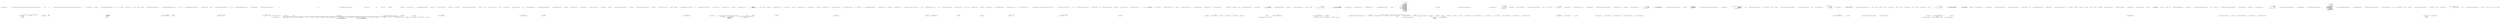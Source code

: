 digraph  {
m0_37 [cluster="CommandLine.Infrastructure.Maybe.Nothing<T>()", file="HelpTextTests.cs", label="Entry CommandLine.Infrastructure.Maybe.Nothing<T>()", span="63-63"];
m0_10 [cluster="CommandLine.Core.SpecificationExtensions.ThrowingValidate(System.Collections.Generic.IEnumerable<CommandLine.Core.Specification>, System.Collections.Generic.IEnumerable<System.Tuple<System.Func<CommandLine.Core.Specification, bool>, string>>)", file="HelpTextTests.cs", label="Entry CommandLine.Core.SpecificationExtensions.ThrowingValidate(System.Collections.Generic.IEnumerable<CommandLine.Core.Specification>, System.Collections.Generic.IEnumerable<System.Tuple<System.Func<CommandLine.Core.Specification, bool>, string>>)", span="38-38"];
m0_11 [cluster="CommandLine.Core.SpecificationExtensions.ThrowingValidate(System.Collections.Generic.IEnumerable<CommandLine.Core.Specification>, System.Collections.Generic.IEnumerable<System.Tuple<System.Func<CommandLine.Core.Specification, bool>, string>>)", file="HelpTextTests.cs", label=guardsLookup, span="40-40"];
m0_12 [cluster="CommandLine.Core.SpecificationExtensions.ThrowingValidate(System.Collections.Generic.IEnumerable<CommandLine.Core.Specification>, System.Collections.Generic.IEnumerable<System.Tuple<System.Func<CommandLine.Core.Specification, bool>, string>>)", file="HelpTextTests.cs", label="specifications.Any(spec => guard.Item1(spec))", span="42-42"];
m0_14 [cluster="CommandLine.Core.SpecificationExtensions.ThrowingValidate(System.Collections.Generic.IEnumerable<CommandLine.Core.Specification>, System.Collections.Generic.IEnumerable<System.Tuple<System.Func<CommandLine.Core.Specification, bool>, string>>)", file="HelpTextTests.cs", label="return specifications;", span="48-48"];
m0_13 [cluster="CommandLine.Core.SpecificationExtensions.ThrowingValidate(System.Collections.Generic.IEnumerable<CommandLine.Core.Specification>, System.Collections.Generic.IEnumerable<System.Tuple<System.Func<CommandLine.Core.Specification, bool>, string>>)", file="HelpTextTests.cs", label="throw new ApplicationException(guard.Item2);", span="44-44"];
m0_15 [cluster="CommandLine.Core.SpecificationExtensions.ThrowingValidate(System.Collections.Generic.IEnumerable<CommandLine.Core.Specification>, System.Collections.Generic.IEnumerable<System.Tuple<System.Func<CommandLine.Core.Specification, bool>, string>>)", file="HelpTextTests.cs", label="Exit CommandLine.Core.SpecificationExtensions.ThrowingValidate(System.Collections.Generic.IEnumerable<CommandLine.Core.Specification>, System.Collections.Generic.IEnumerable<System.Tuple<System.Func<CommandLine.Core.Specification, bool>, string>>)", span="38-38"];
m0_35 [cluster="CommandLine.Infrastructure.Maybe.Just<T>(T)", file="HelpTextTests.cs", label="Entry CommandLine.Infrastructure.Maybe.Just<T>(T)", span="68-68"];
m0_34 [cluster="System.Type.ToDescriptorKind()", file="HelpTextTests.cs", label="Entry System.Type.ToDescriptorKind()", span="22-22"];
m0_22 [cluster="CommandLine.Core.SpecificationExtensions.CountOfMaxNumberOfValues(CommandLine.Core.Specification)", file="HelpTextTests.cs", label="Entry CommandLine.Core.SpecificationExtensions.CountOfMaxNumberOfValues(CommandLine.Core.Specification)", span="51-51"];
m0_29 [cluster="CommandLine.Core.SpecificationExtensions.CountOfMaxNumberOfValues(CommandLine.Core.Specification)", file="HelpTextTests.cs", label="specification.Min.MatchJust(out min)\r\n                        && specification.Max.MatchJust(out max)", span="60-61"];
m0_28 [cluster="CommandLine.Core.SpecificationExtensions.CountOfMaxNumberOfValues(CommandLine.Core.Specification)", file="HelpTextTests.cs", label="int max", span="59-59"];
m0_30 [cluster="CommandLine.Core.SpecificationExtensions.CountOfMaxNumberOfValues(CommandLine.Core.Specification)", file="HelpTextTests.cs", label="min >= 0 && max >= 0", span="63-63"];
m0_32 [cluster="CommandLine.Core.SpecificationExtensions.CountOfMaxNumberOfValues(CommandLine.Core.Specification)", file="HelpTextTests.cs", label="return Maybe.Nothing<int>();", span="71-71"];
m0_31 [cluster="CommandLine.Core.SpecificationExtensions.CountOfMaxNumberOfValues(CommandLine.Core.Specification)", file="HelpTextTests.cs", label="return Maybe.Just(max);", span="65-65"];
m0_23 [cluster="CommandLine.Core.SpecificationExtensions.CountOfMaxNumberOfValues(CommandLine.Core.Specification)", file="HelpTextTests.cs", label="specification.ConversionType.ToDescriptorKind()", span="53-53"];
m0_27 [cluster="CommandLine.Core.SpecificationExtensions.CountOfMaxNumberOfValues(CommandLine.Core.Specification)", file="HelpTextTests.cs", label="int min", span="58-58"];
m0_25 [cluster="CommandLine.Core.SpecificationExtensions.CountOfMaxNumberOfValues(CommandLine.Core.Specification)", file="HelpTextTests.cs", label="return Maybe.Just(1);", span="56-56"];
m0_24 [cluster="CommandLine.Core.SpecificationExtensions.CountOfMaxNumberOfValues(CommandLine.Core.Specification)", file="HelpTextTests.cs", label="TypeDescriptorKind.Scalar", span="55-55"];
m0_26 [cluster="CommandLine.Core.SpecificationExtensions.CountOfMaxNumberOfValues(CommandLine.Core.Specification)", file="HelpTextTests.cs", label="TypeDescriptorKind.Sequence", span="57-57"];
m0_33 [cluster="CommandLine.Core.SpecificationExtensions.CountOfMaxNumberOfValues(CommandLine.Core.Specification)", file="HelpTextTests.cs", label="Exit CommandLine.Core.SpecificationExtensions.CountOfMaxNumberOfValues(CommandLine.Core.Specification)", span="51-51"];
m0_38 [cluster="CommandLine.Core.SpecificationExtensions.HavingRange(CommandLine.Core.Specification, System.Func<int, int, bool>)", file="HelpTextTests.cs", label="Entry CommandLine.Core.SpecificationExtensions.HavingRange(CommandLine.Core.Specification, System.Func<int, int, bool>)", span="74-74"];
m0_39 [cluster="CommandLine.Core.SpecificationExtensions.HavingRange(CommandLine.Core.Specification, System.Func<int, int, bool>)", color=green, community=0, file="HelpTextTests.cs", label="int min", prediction=0, span="76-76"];
m0_40 [cluster="CommandLine.Core.SpecificationExtensions.HavingRange(CommandLine.Core.Specification, System.Func<int, int, bool>)", file="HelpTextTests.cs", label="int max", span="77-77"];
m0_41 [cluster="CommandLine.Core.SpecificationExtensions.HavingRange(CommandLine.Core.Specification, System.Func<int, int, bool>)", file="HelpTextTests.cs", label="specification.Min.MatchJust(out min) && specification.Max.MatchJust(out max)", span="78-78"];
m0_42 [cluster="CommandLine.Core.SpecificationExtensions.HavingRange(CommandLine.Core.Specification, System.Func<int, int, bool>)", file="HelpTextTests.cs", label="return predicate(min, max);", span="80-80"];
m0_43 [cluster="CommandLine.Core.SpecificationExtensions.HavingRange(CommandLine.Core.Specification, System.Func<int, int, bool>)", file="HelpTextTests.cs", label="return false;", span="82-82"];
m0_44 [cluster="CommandLine.Core.SpecificationExtensions.HavingRange(CommandLine.Core.Specification, System.Func<int, int, bool>)", file="HelpTextTests.cs", label="Exit CommandLine.Core.SpecificationExtensions.HavingRange(CommandLine.Core.Specification, System.Func<int, int, bool>)", span="74-74"];
m0_36 [cluster="CommandLine.Infrastructure.Maybe<T>.MatchJust(out T)", file="HelpTextTests.cs", label="Entry CommandLine.Infrastructure.Maybe<T>.MatchJust(out T)", span="31-31"];
m0_18 [cluster="lambda expression", file="HelpTextTests.cs", label="Entry lambda expression", span="42-42"];
m0_19 [cluster="lambda expression", file="HelpTextTests.cs", label="guard.Item1(spec)", span="42-42"];
m0_20 [cluster="lambda expression", file="HelpTextTests.cs", label="Exit lambda expression", span="42-42"];
m0_52 [cluster="CommandLine.Core.SpecificationExtensions.HavingMax(CommandLine.Core.Specification, System.Func<int, bool>)", file="HelpTextTests.cs", label="Entry CommandLine.Core.SpecificationExtensions.HavingMax(CommandLine.Core.Specification, System.Func<int, bool>)", span="95-95"];
m0_54 [cluster="CommandLine.Core.SpecificationExtensions.HavingMax(CommandLine.Core.Specification, System.Func<int, bool>)", file="HelpTextTests.cs", label="specification.Max.MatchJust(out max)", span="98-98"];
m0_53 [cluster="CommandLine.Core.SpecificationExtensions.HavingMax(CommandLine.Core.Specification, System.Func<int, bool>)", file="HelpTextTests.cs", label="int max", span="97-97"];
m0_55 [cluster="CommandLine.Core.SpecificationExtensions.HavingMax(CommandLine.Core.Specification, System.Func<int, bool>)", file="HelpTextTests.cs", label="return predicate(max);", span="100-100"];
m0_56 [cluster="CommandLine.Core.SpecificationExtensions.HavingMax(CommandLine.Core.Specification, System.Func<int, bool>)", file="HelpTextTests.cs", label="return false;", span="102-102"];
m0_57 [cluster="CommandLine.Core.SpecificationExtensions.HavingMax(CommandLine.Core.Specification, System.Func<int, bool>)", file="HelpTextTests.cs", label="Exit CommandLine.Core.SpecificationExtensions.HavingMax(CommandLine.Core.Specification, System.Func<int, bool>)", span="95-95"];
m0_17 [cluster="System.ApplicationException.ApplicationException(string)", file="HelpTextTests.cs", label="Entry System.ApplicationException.ApplicationException(string)", span="0-0"];
m0_46 [cluster="CommandLine.Core.SpecificationExtensions.HavingMin(CommandLine.Core.Specification, System.Func<int, bool>)", file="HelpTextTests.cs", label="Entry CommandLine.Core.SpecificationExtensions.HavingMin(CommandLine.Core.Specification, System.Func<int, bool>)", span="85-85"];
m0_48 [cluster="CommandLine.Core.SpecificationExtensions.HavingMin(CommandLine.Core.Specification, System.Func<int, bool>)", file="HelpTextTests.cs", label="specification.Min.MatchJust(out min)", span="88-88"];
m0_47 [cluster="CommandLine.Core.SpecificationExtensions.HavingMin(CommandLine.Core.Specification, System.Func<int, bool>)", file="HelpTextTests.cs", label="int min", span="87-87"];
m0_49 [cluster="CommandLine.Core.SpecificationExtensions.HavingMin(CommandLine.Core.Specification, System.Func<int, bool>)", file="HelpTextTests.cs", label="return predicate(min);", span="90-90"];
m0_50 [cluster="CommandLine.Core.SpecificationExtensions.HavingMin(CommandLine.Core.Specification, System.Func<int, bool>)", file="HelpTextTests.cs", label="return false;", span="92-92"];
m0_51 [cluster="CommandLine.Core.SpecificationExtensions.HavingMin(CommandLine.Core.Specification, System.Func<int, bool>)", file="HelpTextTests.cs", label="Exit CommandLine.Core.SpecificationExtensions.HavingMin(CommandLine.Core.Specification, System.Func<int, bool>)", span="85-85"];
m0_45 [cluster="System.Func<T1, T2, TResult>.Invoke(T1, T2)", file="HelpTextTests.cs", label="Entry System.Func<T1, T2, TResult>.Invoke(T1, T2)", span="0-0"];
m0_16 [cluster="Unk.Any", file="HelpTextTests.cs", label="Entry Unk.Any", span=""];
m0_21 [cluster="System.Func<T, TResult>.Invoke(T)", file="HelpTextTests.cs", label="Entry System.Func<T, TResult>.Invoke(T)", span="0-0"];
m0_58 [file="HelpTextTests.cs", label=guard, span=""];
m1_25 [cluster="CommandLine.Tests.NullableTypesParsingFixture.PassingNoValueToANullableIntegerOptionFails()", file="InstanceBuilder.cs", label="var options = new NullableTypesOptions()", span="73-73"];
m1_26 [cluster="CommandLine.Tests.NullableTypesParsingFixture.PassingNoValueToANullableIntegerOptionFails()", file="InstanceBuilder.cs", label="Result = base.Parser.ParseArguments(new string[] { ''-int'' }, options)", span="74-74"];
m1_27 [cluster="CommandLine.Tests.NullableTypesParsingFixture.PassingNoValueToANullableIntegerOptionFails()", file="InstanceBuilder.cs", label="ResultShouldBeFalse()", span="76-76"];
m1_28 [cluster="CommandLine.Tests.NullableTypesParsingFixture.PassingNoValueToANullableIntegerOptionFails()", file="InstanceBuilder.cs", label="Exit CommandLine.Tests.NullableTypesParsingFixture.PassingNoValueToANullableIntegerOptionFails()", span="71-71"];
m1_29 [cluster="System.Func<T, TResult>.Invoke(T)", file="InstanceBuilder.cs", label="Entry System.Func<T, TResult>.Invoke(T)", span="0-0"];
m1_30 [cluster="CSharpx.Maybe.Map<T1, T2>(CSharpx.Maybe<T1>, System.Func<T1, T2>)", file="InstanceBuilder.cs", label="Entry CSharpx.Maybe.Map<T1, T2>(CSharpx.Maybe<T1>, System.Func<T1, T2>)", span="153-153"];
m1_34 [cluster="CSharpx.Maybe.Merge<T1, T2>(CSharpx.Maybe<T1>, CSharpx.Maybe<T2>)", file="InstanceBuilder.cs", label="Entry CSharpx.Maybe.Merge<T1, T2>(CSharpx.Maybe<T1>, CSharpx.Maybe<T2>)", span="163-163"];
m1_31 [cluster="CSharpx.Maybe.Map<T1, T2>(CSharpx.Maybe<T1>, System.Func<T1, T2>)", file="InstanceBuilder.cs", label="T1 value1", span="155-155"];
m1_32 [cluster="CSharpx.Maybe.Map<T1, T2>(CSharpx.Maybe<T1>, System.Func<T1, T2>)", file="InstanceBuilder.cs", label="return maybe.MatchJust(out value1) ? Maybe.Just(func(value1)) : Maybe.Nothing<T2>();", span="156-156"];
m1_35 [cluster="CSharpx.Maybe.Merge<T1, T2>(CSharpx.Maybe<T1>, CSharpx.Maybe<T2>)", file="InstanceBuilder.cs", label="T1 value1", span="165-165"];
m1_36 [cluster="CSharpx.Maybe.Merge<T1, T2>(CSharpx.Maybe<T1>, CSharpx.Maybe<T2>)", file="InstanceBuilder.cs", label="T2 value2", span="166-166"];
m1_33 [cluster="CSharpx.Maybe.Map<T1, T2>(CSharpx.Maybe<T1>, System.Func<T1, T2>)", file="InstanceBuilder.cs", label="Exit CSharpx.Maybe.Map<T1, T2>(CSharpx.Maybe<T1>, System.Func<T1, T2>)", span="153-153"];
m1_37 [cluster="CSharpx.Maybe.Merge<T1, T2>(CSharpx.Maybe<T1>, CSharpx.Maybe<T2>)", file="InstanceBuilder.cs", label="first.MatchJust(out value1) && second.MatchJust(out value2)", span="167-167"];
m1_38 [cluster="CSharpx.Maybe.Merge<T1, T2>(CSharpx.Maybe<T1>, CSharpx.Maybe<T2>)", file="InstanceBuilder.cs", label="return Maybe.Just(Tuple.Create(value1, value2));", span="169-169"];
m1_47 [cluster="CommandLine.Tests.NullableTypesParsingFixture.PassingNoValueToANullableEnumerationOptionFails()", file="InstanceBuilder.cs", label="ResultShouldBeFalse()", span="110-110"];
m1_65 [cluster="CommandLine.Tests.NullableTypesParsingFixture.PassingNoValueToANullableDoubleOptionFails()", file="InstanceBuilder.cs", label="var options = new NullableTypesOptions()", span="141-141"];
m1_146 [cluster="System.Collections.Generic.IEnumerable<TSource>.Concat<TSource>(System.Collections.Generic.IEnumerable<TSource>)", file="InstanceBuilder.cs", label="Entry System.Collections.Generic.IEnumerable<TSource>.Concat<TSource>(System.Collections.Generic.IEnumerable<TSource>)", span="0-0"];
m1_18 [cluster="CSharpx.Maybe.Just<T>(T)", file="InstanceBuilder.cs", label="Entry CSharpx.Maybe.Just<T>(T)", span="124-124"];
m1_19 [cluster="CSharpx.Maybe.Just<T>(T)", color=green, community=0, file="InstanceBuilder.cs", label="return new Just<T>(value);", prediction=1, span="126-126"];
m1_20 [cluster="CSharpx.Maybe.Just<T>(T)", file="InstanceBuilder.cs", label="Exit CSharpx.Maybe.Just<T>(T)", span="124-124"];
m1_21 [cluster="CSharpx.Maybe.Return<T>(T)", file="InstanceBuilder.cs", label="Entry CSharpx.Maybe.Return<T>(T)", span="134-134"];
m1_22 [cluster="CSharpx.Maybe.Return<T>(T)", file="InstanceBuilder.cs", label="return Equals(value, default(T)) ? Maybe.Nothing<T>() : Maybe.Just(value);", span="136-136"];
m1_16 [cluster="CSharpx.Maybe.Nothing<T>()", file="InstanceBuilder.cs", label="return new Nothing<T>();", span="118-118"];
m1_55 [cluster="CommandLine.Tests.NullableTypesParsingFixture.ParseNullableDoubleOption()", file="InstanceBuilder.cs", label="Result = base.Parser.ParseArguments(new string[] { }, options)", span="123-123"];
m1_12 [cluster="CommandLine.Tests.Mocks.NullableTypesOptions.NullableTypesOptions()", file="InstanceBuilder.cs", label="Entry CommandLine.Tests.Mocks.NullableTypesOptions.NullableTypesOptions()", span="35-35"];
m1_13 [cluster="CommandLine.ICommandLineParser.ParseArguments(string[], object)", file="InstanceBuilder.cs", label="Entry CommandLine.ICommandLineParser.ParseArguments(string[], object)", span="1471-1471"];
m1_14 [cluster="CommandLine.Tests.CommandLineParserBaseFixture.ResultShouldBeTrue()", file="InstanceBuilder.cs", label="Entry CommandLine.Tests.CommandLineParserBaseFixture.ResultShouldBeTrue()", span="58-58"];
m1_48 [cluster="CommandLine.Tests.NullableTypesParsingFixture.PassingNoValueToANullableEnumerationOptionFails()", file="InstanceBuilder.cs", label="Exit CommandLine.Tests.NullableTypesParsingFixture.PassingNoValueToANullableEnumerationOptionFails()", span="105-105"];
m1_49 [cluster="CommandLine.Tests.NullableTypesParsingFixture.ParseNullableDoubleOption()", file="InstanceBuilder.cs", label="Entry CommandLine.Tests.NullableTypesParsingFixture.ParseNullableDoubleOption()", span="114-114"];
m1_50 [cluster="CommandLine.Tests.NullableTypesParsingFixture.ParseNullableDoubleOption()", file="InstanceBuilder.cs", label="var options = new NullableTypesOptions()", span="116-116"];
m1_51 [cluster="CommandLine.Tests.NullableTypesParsingFixture.ParseNullableDoubleOption()", file="InstanceBuilder.cs", label="Result = base.Parser.ParseArguments(new string[] { ''-d9.999'' }, options)", span="117-117"];
m1_53 [cluster="CommandLine.Tests.NullableTypesParsingFixture.ParseNullableDoubleOption()", file="InstanceBuilder.cs", label="options.DoubleValue.Should().Equal(9.999)", span="120-120"];
m1_52 [cluster="CommandLine.Tests.NullableTypesParsingFixture.ParseNullableDoubleOption()", file="InstanceBuilder.cs", label="ResultShouldBeTrue()", span="119-119"];
m1_54 [cluster="CommandLine.Tests.NullableTypesParsingFixture.ParseNullableDoubleOption()", file="InstanceBuilder.cs", label="options = new NullableTypesOptions()", span="122-122"];
m1_130 [cluster="System.ArgumentException.ArgumentException(string)", file="InstanceBuilder.cs", label="Entry System.ArgumentException.ArgumentException(string)", span="0-0"];
m1_92 [cluster="CSharpx.Maybe<T1>.Bind<T1, T2>(System.Func<T1, CSharpx.Maybe<T2>>)", file="InstanceBuilder.cs", label="Entry CSharpx.Maybe<T1>.Bind<T1, T2>(System.Func<T1, CSharpx.Maybe<T2>>)", span="257-257"];
m1_145 [cluster="System.Linq.Enumerable.Empty<TResult>()", file="InstanceBuilder.cs", label="Entry System.Linq.Enumerable.Empty<TResult>()", span="0-0"];
m1_24 [cluster="object.Equals(object, object)", file="InstanceBuilder.cs", label="Entry object.Equals(object, object)", span="0-0"];
m1_86 [cluster="CSharpx.MaybeExtensions.Select<TSource, TResult>(CSharpx.Maybe<TSource>, System.Func<TSource, TResult>)", file="InstanceBuilder.cs", label="Entry CSharpx.MaybeExtensions.Select<TSource, TResult>(CSharpx.Maybe<TSource>, System.Func<TSource, TResult>)", span="274-274"];
m1_87 [cluster="CSharpx.MaybeExtensions.Select<TSource, TResult>(CSharpx.Maybe<TSource>, System.Func<TSource, TResult>)", file="InstanceBuilder.cs", label="return Maybe.Map(maybe, selector);", span="278-278"];
m1_88 [cluster="CSharpx.MaybeExtensions.Select<TSource, TResult>(CSharpx.Maybe<TSource>, System.Func<TSource, TResult>)", file="InstanceBuilder.cs", label="Exit CSharpx.MaybeExtensions.Select<TSource, TResult>(CSharpx.Maybe<TSource>, System.Func<TSource, TResult>)", span="274-274"];
m1_39 [cluster="CSharpx.Maybe.Merge<T1, T2>(CSharpx.Maybe<T1>, CSharpx.Maybe<T2>)", file="InstanceBuilder.cs", label="return Maybe.Nothing<Tuple<T1, T2>>();", span="171-171"];
m1_40 [cluster="CSharpx.Maybe.Merge<T1, T2>(CSharpx.Maybe<T1>, CSharpx.Maybe<T2>)", file="InstanceBuilder.cs", label="Exit CSharpx.Maybe.Merge<T1, T2>(CSharpx.Maybe<T1>, CSharpx.Maybe<T2>)", span="163-163"];
m1_41 [cluster="System.Tuple.Create<T1, T2>(T1, T2)", file="InstanceBuilder.cs", label="Entry System.Tuple.Create<T1, T2>(T1, T2)", span="0-0"];
m1_42 [cluster="CSharpx.Maybe.OfEither<TLeft, TRight>(Either<TLeft, TRight>)", file="InstanceBuilder.cs", label="Entry CSharpx.Maybe.OfEither<TLeft, TRight>(Either<TLeft, TRight>)", span="178-178"];
m1_43 [cluster="CSharpx.Maybe.OfEither<TLeft, TRight>(Either<TLeft, TRight>)", file="InstanceBuilder.cs", label="either.Tag == EitherType.Right", span="180-180"];
m1_23 [cluster="CSharpx.Maybe.Return<T>(T)", file="InstanceBuilder.cs", label="Exit CSharpx.Maybe.Return<T>(T)", span="134-134"];
m1_135 [cluster="CSharpx.MaybeExtensions.MapValueOrDefault<T1, T2>(CSharpx.Maybe<T1>, System.Func<T1, T2>, T2)", file="InstanceBuilder.cs", label="Entry CSharpx.MaybeExtensions.MapValueOrDefault<T1, T2>(CSharpx.Maybe<T1>, System.Func<T1, T2>, T2)", span="377-377"];
m1_136 [cluster="CSharpx.MaybeExtensions.MapValueOrDefault<T1, T2>(CSharpx.Maybe<T1>, System.Func<T1, T2>, T2)", file="InstanceBuilder.cs", label="T1 value1", span="379-379"];
m1_137 [cluster="CSharpx.MaybeExtensions.MapValueOrDefault<T1, T2>(CSharpx.Maybe<T1>, System.Func<T1, T2>, T2)", file="InstanceBuilder.cs", label="return maybe.MatchJust(out value1) ? func(value1) : noneValue;", span="380-380"];
m1_138 [cluster="CSharpx.MaybeExtensions.MapValueOrDefault<T1, T2>(CSharpx.Maybe<T1>, System.Func<T1, T2>, T2)", file="InstanceBuilder.cs", label="Exit CSharpx.MaybeExtensions.MapValueOrDefault<T1, T2>(CSharpx.Maybe<T1>, System.Func<T1, T2>, T2)", span="377-377"];
m1_96 [cluster="CSharpx.Maybe<T1>.Map<T1, T2>(System.Func<T1, T2>)", file="InstanceBuilder.cs", label="Entry CSharpx.Maybe<T1>.Map<T1, T2>(System.Func<T1, T2>)", span="265-265"];
m1_66 [cluster="CommandLine.Tests.NullableTypesParsingFixture.PassingNoValueToANullableDoubleOptionFails()", file="InstanceBuilder.cs", label="Result = base.Parser.ParseArguments(new string[] { ''-d'' }, options)", span="142-142"];
m1_44 [cluster="CommandLine.Tests.NullableTypesParsingFixture.PassingNoValueToANullableEnumerationOptionFails()", file="InstanceBuilder.cs", label="Entry CommandLine.Tests.NullableTypesParsingFixture.PassingNoValueToANullableEnumerationOptionFails()", span="105-105"];
m1_45 [cluster="CommandLine.Tests.NullableTypesParsingFixture.PassingNoValueToANullableEnumerationOptionFails()", file="InstanceBuilder.cs", label="var options = new NullableTypesOptions()", span="107-107"];
m1_46 [cluster="CommandLine.Tests.NullableTypesParsingFixture.PassingNoValueToANullableEnumerationOptionFails()", file="InstanceBuilder.cs", label="Result = base.Parser.ParseArguments(new string[] { ''--enum'' }, options)", span="108-108"];
m1_97 [cluster="lambda expression", file="InstanceBuilder.cs", label="Entry lambda expression", span="292-292"];
m1_94 [cluster="lambda expression", file="InstanceBuilder.cs", label="valueSelector(sourceValue)\n                            .Map(resultValue => resultSelector(sourceValue, resultValue))", span="291-292"];
m1_98 [cluster="lambda expression", file="InstanceBuilder.cs", label="resultSelector(sourceValue, resultValue)", span="292-292"];
m1_93 [cluster="lambda expression", file="InstanceBuilder.cs", label="Entry lambda expression", span="290-292"];
m1_95 [cluster="lambda expression", file="InstanceBuilder.cs", label="Exit lambda expression", span="290-292"];
m1_99 [cluster="lambda expression", file="InstanceBuilder.cs", label="Exit lambda expression", span="292-292"];
m1_17 [cluster="CSharpx.Maybe.Nothing<T>()", file="InstanceBuilder.cs", label="Exit CSharpx.Maybe.Nothing<T>()", span="116-116"];
m1_139 [cluster="CSharpx.MaybeExtensions.ToEnumerable<T>(CSharpx.Maybe<T>)", file="InstanceBuilder.cs", label="Entry CSharpx.MaybeExtensions.ToEnumerable<T>(CSharpx.Maybe<T>)", span="386-386"];
m1_140 [cluster="CSharpx.MaybeExtensions.ToEnumerable<T>(CSharpx.Maybe<T>)", file="InstanceBuilder.cs", label="T value", span="388-388"];
m1_141 [cluster="CSharpx.MaybeExtensions.ToEnumerable<T>(CSharpx.Maybe<T>)", file="InstanceBuilder.cs", label="maybe.MatchJust(out value)", span="389-389"];
m1_142 [cluster="CSharpx.MaybeExtensions.ToEnumerable<T>(CSharpx.Maybe<T>)", file="InstanceBuilder.cs", label="return Enumerable.Empty<T>().Concat(new[] { value });", span="391-391"];
m1_143 [cluster="CSharpx.MaybeExtensions.ToEnumerable<T>(CSharpx.Maybe<T>)", file="InstanceBuilder.cs", label="return Enumerable.Empty<T>();", span="393-393"];
m1_144 [cluster="CSharpx.MaybeExtensions.ToEnumerable<T>(CSharpx.Maybe<T>)", file="InstanceBuilder.cs", label="Exit CSharpx.MaybeExtensions.ToEnumerable<T>(CSharpx.Maybe<T>)", span="386-386"];
m1_112 [cluster="CSharpx.MaybeExtensions.IsJust<T>(CSharpx.Maybe<T>)", file="InstanceBuilder.cs", label="Entry CSharpx.MaybeExtensions.IsJust<T>(CSharpx.Maybe<T>)", span="326-326"];
m1_113 [cluster="CSharpx.MaybeExtensions.IsJust<T>(CSharpx.Maybe<T>)", file="InstanceBuilder.cs", label="return maybe.Tag == MaybeType.Just;", span="328-328"];
m1_114 [cluster="CSharpx.MaybeExtensions.IsJust<T>(CSharpx.Maybe<T>)", file="InstanceBuilder.cs", label="Exit CSharpx.MaybeExtensions.IsJust<T>(CSharpx.Maybe<T>)", span="326-326"];
m1_131 [cluster="CSharpx.MaybeExtensions.GetValueOrDefault<T>(CSharpx.Maybe<T>, T)", file="InstanceBuilder.cs", label="Entry CSharpx.MaybeExtensions.GetValueOrDefault<T>(CSharpx.Maybe<T>, T)", span="368-368"];
m1_132 [cluster="CSharpx.MaybeExtensions.GetValueOrDefault<T>(CSharpx.Maybe<T>, T)", file="InstanceBuilder.cs", label="T value", span="370-370"];
m1_133 [cluster="CSharpx.MaybeExtensions.GetValueOrDefault<T>(CSharpx.Maybe<T>, T)", file="InstanceBuilder.cs", label="return maybe.MatchJust(out value) ? value : noneValue;", span="371-371"];
m1_134 [cluster="CSharpx.MaybeExtensions.GetValueOrDefault<T>(CSharpx.Maybe<T>, T)", file="InstanceBuilder.cs", label="Exit CSharpx.MaybeExtensions.GetValueOrDefault<T>(CSharpx.Maybe<T>, T)", span="368-368"];
m1_59 [cluster="CSharpx.MaybeExtensions.Match<T1, T2>(CSharpx.Maybe<System.Tuple<T1, T2>>, System.Action<T1, T2>, System.Action)", file="InstanceBuilder.cs", label="T2 value2", span="218-218"];
m1_60 [cluster="CSharpx.MaybeExtensions.Match<T1, T2>(CSharpx.Maybe<System.Tuple<T1, T2>>, System.Action<T1, T2>, System.Action)", color=green, community=0, file="InstanceBuilder.cs", label="maybe.MatchJust(out value1, out value2)", prediction=2, span="219-219"];
m1_61 [cluster="CSharpx.MaybeExtensions.Match<T1, T2>(CSharpx.Maybe<System.Tuple<T1, T2>>, System.Action<T1, T2>, System.Action)", file="InstanceBuilder.cs", label="ifJust(value1, value2)", span="221-221"];
m1_62 [cluster="CSharpx.MaybeExtensions.Match<T1, T2>(CSharpx.Maybe<System.Tuple<T1, T2>>, System.Action<T1, T2>, System.Action)", file="InstanceBuilder.cs", label="return;", span="222-222"];
m1_63 [cluster="CSharpx.MaybeExtensions.Match<T1, T2>(CSharpx.Maybe<System.Tuple<T1, T2>>, System.Action<T1, T2>, System.Action)", file="InstanceBuilder.cs", label="ifNothing()", span="224-224"];
m1_15 [cluster="CSharpx.Maybe.Nothing<T>()", file="InstanceBuilder.cs", label="Entry CSharpx.Maybe.Nothing<T>()", span="116-116"];
m1_56 [cluster="System.Action.Invoke()", file="InstanceBuilder.cs", label="Entry System.Action.Invoke()", span="0-0"];
m1_57 [cluster="CSharpx.MaybeExtensions.Match<T1, T2>(CSharpx.Maybe<System.Tuple<T1, T2>>, System.Action<T1, T2>, System.Action)", file="InstanceBuilder.cs", label="Entry CSharpx.MaybeExtensions.Match<T1, T2>(CSharpx.Maybe<System.Tuple<T1, T2>>, System.Action<T1, T2>, System.Action)", span="215-215"];
m1_58 [cluster="CSharpx.MaybeExtensions.Match<T1, T2>(CSharpx.Maybe<System.Tuple<T1, T2>>, System.Action<T1, T2>, System.Action)", file="InstanceBuilder.cs", label="T1 value1", span="217-217"];
m1_80 [cluster="CommandLine.Tests.NullableTypesParsingFixture.ParseStringOptionAndNullableValueTypes()", file="InstanceBuilder.cs", label="options.EnumValue.Should().Equal(FileAccess.Read)", span="164-164"];
m1_81 [cluster="CommandLine.Tests.NullableTypesParsingFixture.ParseStringOptionAndNullableValueTypes()", file="InstanceBuilder.cs", label="Exit CommandLine.Tests.NullableTypesParsingFixture.ParseStringOptionAndNullableValueTypes()", span="148-148"];
m1_82 [cluster="CSharpx.MaybeExtensions.Bind<T1, T2>(CSharpx.Maybe<T1>, System.Func<T1, CSharpx.Maybe<T2>>)", file="InstanceBuilder.cs", label="CommandLine.Tests.NullableTypesParsingFixture", span=""];
m1_115 [cluster="CSharpx.MaybeExtensions.IsNothing<T>(CSharpx.Maybe<T>)", file="InstanceBuilder.cs", label="Entry CSharpx.MaybeExtensions.IsNothing<T>(CSharpx.Maybe<T>)", span="334-334"];
m1_116 [cluster="CSharpx.MaybeExtensions.IsNothing<T>(CSharpx.Maybe<T>)", file="InstanceBuilder.cs", label="return maybe.Tag == MaybeType.Nothing;", span="336-336"];
m1_117 [cluster="CSharpx.MaybeExtensions.IsNothing<T>(CSharpx.Maybe<T>)", file="InstanceBuilder.cs", label="Exit CSharpx.MaybeExtensions.IsNothing<T>(CSharpx.Maybe<T>)", span="334-334"];
m1_64 [cluster="CSharpx.MaybeExtensions.Match<T1, T2>(CSharpx.Maybe<System.Tuple<T1, T2>>, System.Action<T1, T2>, System.Action)", file="InstanceBuilder.cs", label="Exit CSharpx.MaybeExtensions.Match<T1, T2>(CSharpx.Maybe<System.Tuple<T1, T2>>, System.Action<T1, T2>, System.Action)", span="215-215"];
m1_67 [cluster="CSharpx.MaybeExtensions.MatchJust<T1, T2>(CSharpx.Maybe<System.Tuple<T1, T2>>, out T1, out T2)", file="InstanceBuilder.cs", label="Entry CSharpx.MaybeExtensions.MatchJust<T1, T2>(CSharpx.Maybe<System.Tuple<T1, T2>>, out T1, out T2)", span="230-230"];
m1_68 [cluster="CSharpx.MaybeExtensions.MatchJust<T1, T2>(CSharpx.Maybe<System.Tuple<T1, T2>>, out T1, out T2)", file="InstanceBuilder.cs", label="Tuple<T1, T2> value", span="232-232"];
m1_124 [cluster="CSharpx.MaybeExtensions.FromJustOrFail<T>(CSharpx.Maybe<T>, System.Exception)", file="InstanceBuilder.cs", label="Entry CSharpx.MaybeExtensions.FromJustOrFail<T>(CSharpx.Maybe<T>, System.Exception)", span="355-355"];
m1_125 [cluster="CSharpx.MaybeExtensions.FromJustOrFail<T>(CSharpx.Maybe<T>, System.Exception)", file="InstanceBuilder.cs", label="T value", span="357-357"];
m1_126 [cluster="CSharpx.MaybeExtensions.FromJustOrFail<T>(CSharpx.Maybe<T>, System.Exception)", file="InstanceBuilder.cs", label="maybe.MatchJust(out value)", span="358-358"];
m1_128 [cluster="CSharpx.MaybeExtensions.FromJustOrFail<T>(CSharpx.Maybe<T>, System.Exception)", file="InstanceBuilder.cs", label="throw exceptionToThrow ?? new ArgumentException(''Value empty.'');", span="362-362"];
m1_127 [cluster="CSharpx.MaybeExtensions.FromJustOrFail<T>(CSharpx.Maybe<T>, System.Exception)", file="InstanceBuilder.cs", label="return value;", span="360-360"];
m1_129 [cluster="CSharpx.MaybeExtensions.FromJustOrFail<T>(CSharpx.Maybe<T>, System.Exception)", file="InstanceBuilder.cs", label="Exit CSharpx.MaybeExtensions.FromJustOrFail<T>(CSharpx.Maybe<T>, System.Exception)", span="355-355"];
m1_118 [cluster="CSharpx.MaybeExtensions.FromJust<T>(CSharpx.Maybe<T>)", file="InstanceBuilder.cs", label="Entry CSharpx.MaybeExtensions.FromJust<T>(CSharpx.Maybe<T>)", span="342-342"];
m1_119 [cluster="CSharpx.MaybeExtensions.FromJust<T>(CSharpx.Maybe<T>)", file="InstanceBuilder.cs", label="T value", span="344-344"];
m1_120 [cluster="CSharpx.MaybeExtensions.FromJust<T>(CSharpx.Maybe<T>)", file="InstanceBuilder.cs", label="maybe.MatchJust(out value)", span="345-345"];
m1_121 [cluster="CSharpx.MaybeExtensions.FromJust<T>(CSharpx.Maybe<T>)", file="InstanceBuilder.cs", label="return value;", span="347-347"];
m1_122 [cluster="CSharpx.MaybeExtensions.FromJust<T>(CSharpx.Maybe<T>)", file="InstanceBuilder.cs", label="return default(T);", span="349-349"];
m1_123 [cluster="CSharpx.MaybeExtensions.FromJust<T>(CSharpx.Maybe<T>)", file="InstanceBuilder.cs", label="Exit CSharpx.MaybeExtensions.FromJust<T>(CSharpx.Maybe<T>)", span="342-342"];
m1_7 [cluster="CommandLine.Tests.NullableTypesParsingFixture.ParseNullableIntegerOption()", file="InstanceBuilder.cs", label="options = new NullableTypesOptions()", span="54-54"];
m1_8 [cluster="CommandLine.Tests.NullableTypesParsingFixture.ParseNullableIntegerOption()", file="InstanceBuilder.cs", label="Result = base.Parser.ParseArguments(new string[] { }, options)", span="55-55"];
m1_9 [cluster="CommandLine.Tests.NullableTypesParsingFixture.ParseNullableIntegerOption()", file="InstanceBuilder.cs", label="ResultShouldBeTrue()", span="57-57"];
m1_10 [cluster="CommandLine.Tests.NullableTypesParsingFixture.ParseNullableIntegerOption()", file="InstanceBuilder.cs", label="options.IntegerValue.Should().Be.Null()", span="58-58"];
m1_11 [cluster="CommandLine.Tests.NullableTypesParsingFixture.ParseNullableIntegerOption()", file="InstanceBuilder.cs", label="Exit CommandLine.Tests.NullableTypesParsingFixture.ParseNullableIntegerOption()", span="46-46"];
m1_101 [cluster="CSharpx.MaybeExtensions.Do<T>(CSharpx.Maybe<T>, System.Action<T>)", file="InstanceBuilder.cs", label="Entry CSharpx.MaybeExtensions.Do<T>(CSharpx.Maybe<T>, System.Action<T>)", span="300-300"];
m1_102 [cluster="CSharpx.MaybeExtensions.Do<T>(CSharpx.Maybe<T>, System.Action<T>)", file="InstanceBuilder.cs", label="T value", span="302-302"];
m1_103 [cluster="CSharpx.MaybeExtensions.Do<T>(CSharpx.Maybe<T>, System.Action<T>)", file="InstanceBuilder.cs", label="maybe.MatchJust(out value)", span="303-303"];
m1_104 [cluster="CSharpx.MaybeExtensions.Do<T>(CSharpx.Maybe<T>, System.Action<T>)", file="InstanceBuilder.cs", label="action(value)", span="305-305"];
m1_105 [cluster="CSharpx.MaybeExtensions.Do<T>(CSharpx.Maybe<T>, System.Action<T>)", file="InstanceBuilder.cs", label="Exit CSharpx.MaybeExtensions.Do<T>(CSharpx.Maybe<T>, System.Action<T>)", span="300-300"];
m1_89 [cluster="CSharpx.MaybeExtensions.SelectMany<TSource, TValue, TResult>(CSharpx.Maybe<TSource>, System.Func<TSource, CSharpx.Maybe<TValue>>, System.Func<TSource, TValue, TResult>)", file="InstanceBuilder.cs", label="Entry CSharpx.MaybeExtensions.SelectMany<TSource, TValue, TResult>(CSharpx.Maybe<TSource>, System.Func<TSource, CSharpx.Maybe<TValue>>, System.Func<TSource, TValue, TResult>)", span="284-284"];
m1_90 [cluster="CSharpx.MaybeExtensions.SelectMany<TSource, TValue, TResult>(CSharpx.Maybe<TSource>, System.Func<TSource, CSharpx.Maybe<TValue>>, System.Func<TSource, TValue, TResult>)", file="InstanceBuilder.cs", label="return maybe\n                .Bind(sourceValue =>\n                        valueSelector(sourceValue)\n                            .Map(resultValue => resultSelector(sourceValue, resultValue)));", span="289-292"];
m1_91 [cluster="CSharpx.MaybeExtensions.SelectMany<TSource, TValue, TResult>(CSharpx.Maybe<TSource>, System.Func<TSource, CSharpx.Maybe<TValue>>, System.Func<TSource, TValue, TResult>)", file="InstanceBuilder.cs", label="Exit CSharpx.MaybeExtensions.SelectMany<TSource, TValue, TResult>(CSharpx.Maybe<TSource>, System.Func<TSource, CSharpx.Maybe<TValue>>, System.Func<TSource, TValue, TResult>)", span="284-284"];
m1_106 [cluster="CSharpx.MaybeExtensions.Do<T1, T2>(CSharpx.Maybe<System.Tuple<T1, T2>>, System.Action<T1, T2>)", file="InstanceBuilder.cs", label="Entry CSharpx.MaybeExtensions.Do<T1, T2>(CSharpx.Maybe<System.Tuple<T1, T2>>, System.Action<T1, T2>)", span="312-312"];
m1_107 [cluster="CSharpx.MaybeExtensions.Do<T1, T2>(CSharpx.Maybe<System.Tuple<T1, T2>>, System.Action<T1, T2>)", file="InstanceBuilder.cs", label="T1 value1", span="314-314"];
m1_109 [cluster="CSharpx.MaybeExtensions.Do<T1, T2>(CSharpx.Maybe<System.Tuple<T1, T2>>, System.Action<T1, T2>)", file="InstanceBuilder.cs", label="maybe.MatchJust(out value1, out value2)", span="316-316"];
m1_110 [cluster="CSharpx.MaybeExtensions.Do<T1, T2>(CSharpx.Maybe<System.Tuple<T1, T2>>, System.Action<T1, T2>)", file="InstanceBuilder.cs", label="action(value1, value2)", span="318-318"];
m1_108 [cluster="CSharpx.MaybeExtensions.Do<T1, T2>(CSharpx.Maybe<System.Tuple<T1, T2>>, System.Action<T1, T2>)", file="InstanceBuilder.cs", label="T2 value2", span="315-315"];
m1_111 [cluster="CSharpx.MaybeExtensions.Do<T1, T2>(CSharpx.Maybe<System.Tuple<T1, T2>>, System.Action<T1, T2>)", file="InstanceBuilder.cs", label="Exit CSharpx.MaybeExtensions.Do<T1, T2>(CSharpx.Maybe<System.Tuple<T1, T2>>, System.Action<T1, T2>)", span="312-312"];
m1_0 [cluster="CSharpx.Maybe<T>.Maybe(CSharpx.MaybeType)", file="InstanceBuilder.cs", label="Entry CSharpx.Maybe<T>.Maybe(CSharpx.MaybeType)", span="34-34"];
m1_1 [cluster="CSharpx.Maybe<T>.Maybe(CSharpx.MaybeType)", file="InstanceBuilder.cs", label="this.tag = tag", span="36-36"];
m1_2 [cluster="CommandLine.Tests.NullableTypesParsingFixture.ParseNullableIntegerOption()", file="InstanceBuilder.cs", label="Entry CommandLine.Tests.NullableTypesParsingFixture.ParseNullableIntegerOption()", span="46-46"];
m1_3 [cluster="CSharpx.Maybe<T>.MatchJust(out T)", file="InstanceBuilder.cs", label="Entry CSharpx.Maybe<T>.MatchJust(out T)", span="48-48"];
m1_4 [cluster="CSharpx.Maybe<T>.MatchJust(out T)", file="InstanceBuilder.cs", label="value = Tag == MaybeType.Just ? ((Just<T>)this).Value : default(T)", span="50-50"];
m1_5 [cluster="CSharpx.Maybe<T>.MatchJust(out T)", file="InstanceBuilder.cs", label="return Tag == MaybeType.Just;", span="51-51"];
m1_6 [cluster="CSharpx.Maybe<T>.MatchJust(out T)", file="InstanceBuilder.cs", label="Exit CSharpx.Maybe<T>.MatchJust(out T)", span="48-48"];
m1_69 [cluster="CommandLine.Tests.NullableTypesParsingFixture.ParseStringOptionAndNullableValueTypes()", file="InstanceBuilder.cs", label="Entry CommandLine.Tests.NullableTypesParsingFixture.ParseStringOptionAndNullableValueTypes()", span="148-148"];
m1_70 [cluster="CommandLine.Tests.NullableTypesParsingFixture.ParseStringOptionAndNullableValueTypes()", file="InstanceBuilder.cs", label="var options = new NullableTypesOptions()", span="150-150"];
m1_73 [cluster="CommandLine.Tests.NullableTypesParsingFixture.ParseStringOptionAndNullableValueTypes()", file="InstanceBuilder.cs", label="options.StringValue.Should().Equal(''alone'')", span="154-154"];
m1_71 [cluster="CommandLine.Tests.NullableTypesParsingFixture.ParseStringOptionAndNullableValueTypes()", file="InstanceBuilder.cs", label="Result = base.Parser.ParseArguments(new string[] { ''--string'', ''alone'' }, options)", span="151-151"];
m1_72 [cluster="CommandLine.Tests.NullableTypesParsingFixture.ParseStringOptionAndNullableValueTypes()", file="InstanceBuilder.cs", label="ResultShouldBeTrue()", span="153-153"];
m1_74 [cluster="CommandLine.Tests.NullableTypesParsingFixture.ParseStringOptionAndNullableValueTypes()", file="InstanceBuilder.cs", label="options = new NullableTypesOptions()", span="156-156"];
m1_75 [cluster="CommandLine.Tests.NullableTypesParsingFixture.ParseStringOptionAndNullableValueTypes()", file="InstanceBuilder.cs", label="Result = base.Parser.ParseArguments(\r\n                new string[] { ''-d1.789'', ''--int'', ''10099'', ''-stogether'', ''--enum'', ''Read'' }, options)", span="157-158"];
m1_76 [cluster="CommandLine.Tests.NullableTypesParsingFixture.ParseStringOptionAndNullableValueTypes()", file="InstanceBuilder.cs", label="ResultShouldBeTrue()", span="160-160"];
m1_77 [cluster="CommandLine.Tests.NullableTypesParsingFixture.ParseStringOptionAndNullableValueTypes()", file="InstanceBuilder.cs", label="options.DoubleValue.Should().Equal(1.789D)", span="161-161"];
m1_78 [cluster="CommandLine.Tests.NullableTypesParsingFixture.ParseStringOptionAndNullableValueTypes()", file="InstanceBuilder.cs", label="options.IntegerValue.Should().Equal(10099)", span="162-162"];
m1_79 [cluster="CommandLine.Tests.NullableTypesParsingFixture.ParseStringOptionAndNullableValueTypes()", file="InstanceBuilder.cs", label="options.StringValue.Should().Equal(''together'')", span="163-163"];
m1_100 [cluster="System.Func<T1, T2, TResult>.Invoke(T1, T2)", file="InstanceBuilder.cs", label="Entry System.Func<T1, T2, TResult>.Invoke(T1, T2)", span="0-0"];
m1_83 [cluster="CSharpx.MaybeExtensions.Map<T1, T2>(CSharpx.Maybe<T1>, System.Func<T1, T2>)", file="InstanceBuilder.cs", label="Entry CSharpx.MaybeExtensions.Map<T1, T2>(CSharpx.Maybe<T1>, System.Func<T1, T2>)", span="265-265"];
m1_84 [cluster="CSharpx.MaybeExtensions.Map<T1, T2>(CSharpx.Maybe<T1>, System.Func<T1, T2>)", file="InstanceBuilder.cs", label="return Maybe.Map(maybe, func);", span="267-267"];
m1_85 [cluster="CSharpx.MaybeExtensions.Map<T1, T2>(CSharpx.Maybe<T1>, System.Func<T1, T2>)", file="InstanceBuilder.cs", label="Exit CSharpx.MaybeExtensions.Map<T1, T2>(CSharpx.Maybe<T1>, System.Func<T1, T2>)", span="265-265"];
m1_147 [file="InstanceBuilder.cs", label="CSharpx.Maybe<T>", span=""];
m1_148 [file="InstanceBuilder.cs", label="CSharpx.Just<T>", span=""];
m1_149 [file="InstanceBuilder.cs", label="System.Func<TSource, CSharpx.Maybe<TValue>>", span=""];
m1_150 [file="InstanceBuilder.cs", label="System.Func<TSource, TValue, TResult>", span=""];
m1_151 [file="InstanceBuilder.cs", label=TSource, span=""];
m3_0 [cluster="CommandLine.Tests.Unit.Text.HelpTextTests.Create_empty_instance()", file="InstanceChooser.cs", label="Entry CommandLine.Tests.Unit.Text.HelpTextTests.Create_empty_instance()", span="16-16"];
m3_1 [cluster="CommandLine.Tests.Unit.Text.HelpTextTests.Create_empty_instance()", file="InstanceChooser.cs", label="Assert.Equal(string.Empty, new HelpText().ToString())", span="18-18"];
m3_2 [cluster="CommandLine.Tests.Unit.Text.HelpTextTests.Create_empty_instance()", file="InstanceChooser.cs", label="Exit CommandLine.Tests.Unit.Text.HelpTextTests.Create_empty_instance()", span="16-16"];
m3_4 [cluster="CommandLine.Text.HelpText.ToString()", file="InstanceChooser.cs", label="Entry CommandLine.Text.HelpText.ToString()", span="436-436"];
m3_3 [cluster="CommandLine.Text.HelpText.HelpText()", file="InstanceChooser.cs", label="Entry CommandLine.Text.HelpText.HelpText()", span="33-33"];
m3_5 [cluster="Unk.Equal", file="InstanceChooser.cs", label="Entry Unk.Equal", span=""];
m3_6 [cluster="CommandLine.Tests.Unit.Text.HelpTextTests.Create_instance_without_options()", file="InstanceChooser.cs", label="Entry CommandLine.Tests.Unit.Text.HelpTextTests.Create_instance_without_options()", span="22-22"];
m3_62 [cluster="CommandLine.Tests.Unit.ParserTests.Parse_options_with_double_dash_in_verbs_scenario()", file="InstanceChooser.cs", label="var sut = new Parser(with => with.EnableDashDash = true)", span="111-111"];
m3_65 [cluster="CommandLine.Tests.Unit.ParserTests.Parse_options_with_double_dash_in_verbs_scenario()", file="InstanceChooser.cs", label="result.Value.ShouldBeEquivalentTo(expectedOptions, o => o.RespectingRuntimeTypes())", span="120-120"];
m3_66 [cluster="CommandLine.Tests.Unit.ParserTests.Parse_options_with_double_dash_in_verbs_scenario()", file="InstanceChooser.cs", label="Assert.False(result.Errors.Any())", span="121-121"];
m3_63 [cluster="CommandLine.Tests.Unit.ParserTests.Parse_options_with_double_dash_in_verbs_scenario()", file="InstanceChooser.cs", label="var result = sut.ParseArguments(\r\n                new[] { ''add'', ''-p'', ''--'', ''--strange-fn'' },\r\n                typeof(AddOptions), typeof(CommitOptions), typeof(CloneOptions))", span="114-116"];
m3_64 [cluster="CommandLine.Tests.Unit.ParserTests.Parse_options_with_double_dash_in_verbs_scenario()", file="InstanceChooser.cs", label="Assert.IsType<AddOptions>(result.Value)", span="119-119"];
m3_67 [cluster="CommandLine.Tests.Unit.ParserTests.Parse_options_with_double_dash_in_verbs_scenario()", file="InstanceChooser.cs", label="Exit CommandLine.Tests.Unit.ParserTests.Parse_options_with_double_dash_in_verbs_scenario()", span="103-103"];
m3_68 [cluster="CommandLine.Tests.Fakes.AddOptions.AddOptions()", file="InstanceChooser.cs", label="Entry CommandLine.Tests.Fakes.AddOptions.AddOptions()", span="7-7"];
m3_69 [cluster="Unk.>", file="InstanceChooser.cs", label="Entry Unk.>", span=""];
m3_70 [cluster="lambda expression", file="InstanceChooser.cs", label="Entry lambda expression", span="111-111"];
m3_71 [cluster="lambda expression", file="InstanceChooser.cs", label="with.EnableDashDash = true", span="111-111"];
m3_72 [cluster="lambda expression", file="InstanceChooser.cs", label="Exit lambda expression", span="111-111"];
m3_8 [cluster="CommandLine.Tests.Unit.Text.HelpTextTests.Create_instance_without_options()", file="InstanceChooser.cs", label="var lines = sut.ToString().ToNotEmptyLines()", span="34-34"];
m3_85 [cluster="CommandLine.Tests.Unit.Text.HelpTextTests.Long_help_text_without_spaces()", file="InstanceChooser.cs", label="lines[5].Should().Be(''  input-file    Before '')", span="159-159"];
m3_126 [cluster="CommandLine.NoVerbSelectedError.NoVerbSelectedError()", file="InstanceChooser.cs", label="Entry CommandLine.NoVerbSelectedError.NoVerbSelectedError()", span="410-410"];
m3_127 [cluster="CommandLine.BadVerbSelectedError.BadVerbSelectedError(string)", file="InstanceChooser.cs", label="Entry CommandLine.BadVerbSelectedError.BadVerbSelectedError(string)", span="346-346"];
m3_128 [cluster="CommandLine.HelpRequestedError.HelpRequestedError()", file="InstanceChooser.cs", label="Entry CommandLine.HelpRequestedError.HelpRequestedError()", span="357-357"];
m3_130 [cluster="CommandLine.Text.HelpText.RenderParsingErrorsText<T>(CommandLine.ParserResult<T>, System.Func<CommandLine.Error, string>, int)", file="InstanceChooser.cs", label="Entry CommandLine.Text.HelpText.RenderParsingErrorsText<T>(CommandLine.ParserResult<T>, System.Func<CommandLine.Error, string>, int)", span="408-408"];
m3_129 [cluster="CommandLine.HelpVerbRequestedError.HelpVerbRequestedError(string, System.Type, bool)", file="InstanceChooser.cs", label="Entry CommandLine.HelpVerbRequestedError.HelpVerbRequestedError(string, System.Type, bool)", span="372-372"];
m3_131 [cluster="lambda expression", file="InstanceChooser.cs", label="Entry lambda expression", span="207-230"];
m3_132 [cluster="lambda expression", file="InstanceChooser.cs", label="err.Tag", span="209-209"];
m3_152 [cluster="CommandLine.Tests.Unit.Text.HelpTextTests.Invoke_AutoBuild_for_Options_returns_appropriate_formatted_text()", file="InstanceChooser.cs", label="Entry CommandLine.Tests.Unit.Text.HelpTextTests.Invoke_AutoBuild_for_Options_returns_appropriate_formatted_text()", span="250-250"];
m3_155 [cluster="CommandLine.Tests.Unit.Text.HelpTextTests.Invoke_AutoBuild_for_Options_returns_appropriate_formatted_text()", file="InstanceChooser.cs", label="var lines = helpText.ToString().ToNotEmptyLines().TrimStringArray()", span="265-265"];
m3_158 [cluster="CommandLine.Tests.Unit.Text.HelpTextTests.Invoke_AutoBuild_for_Options_returns_appropriate_formatted_text()", file="InstanceChooser.cs", label="Assert.Equal(''ERROR(S):'', lines[2])", span="269-269"];
m3_159 [cluster="CommandLine.Tests.Unit.Text.HelpTextTests.Invoke_AutoBuild_for_Options_returns_appropriate_formatted_text()", file="InstanceChooser.cs", label="Assert.Equal(''Token 'badtoken' is not recognized.'', lines[3])", span="270-270"];
m3_160 [cluster="CommandLine.Tests.Unit.Text.HelpTextTests.Invoke_AutoBuild_for_Options_returns_appropriate_formatted_text()", file="InstanceChooser.cs", label="Assert.Equal(''A sequence option 'i' is defined with few items than required.'', lines[4])", span="271-271"];
m3_161 [cluster="CommandLine.Tests.Unit.Text.HelpTextTests.Invoke_AutoBuild_for_Options_returns_appropriate_formatted_text()", file="InstanceChooser.cs", label="Assert.Equal(''--stringvalue    Define a string value here.'', lines[5])", span="272-272"];
m3_162 [cluster="CommandLine.Tests.Unit.Text.HelpTextTests.Invoke_AutoBuild_for_Options_returns_appropriate_formatted_text()", file="InstanceChooser.cs", label="Assert.Equal(''-i               Define a int sequence here.'', lines[6])", span="273-273"];
m3_163 [cluster="CommandLine.Tests.Unit.Text.HelpTextTests.Invoke_AutoBuild_for_Options_returns_appropriate_formatted_text()", file="InstanceChooser.cs", label="Assert.Equal(''-x               Define a boolean or switch value here.'', lines[7])", span="274-274"];
m3_164 [cluster="CommandLine.Tests.Unit.Text.HelpTextTests.Invoke_AutoBuild_for_Options_returns_appropriate_formatted_text()", file="InstanceChooser.cs", label="Assert.Equal(''--help           Display this help screen.'', lines[8])", span="275-275"];
m3_153 [cluster="CommandLine.Tests.Unit.Text.HelpTextTests.Invoke_AutoBuild_for_Options_returns_appropriate_formatted_text()", file="InstanceChooser.cs", label="var fakeResult = new NotParsed<FakeOptions>(\r\n                new FakeOptions(),\r\n                new Error[]\r\n                    {\r\n                        new BadFormatTokenError(''badtoken''),\r\n                        new SequenceOutOfRangeError(new NameInfo(''i'', ''''))\r\n                    })", span="253-259"];
m3_154 [cluster="CommandLine.Tests.Unit.Text.HelpTextTests.Invoke_AutoBuild_for_Options_returns_appropriate_formatted_text()", file="InstanceChooser.cs", label="var helpText = HelpText.AutoBuild(fakeResult)", span="262-262"];
m3_156 [cluster="CommandLine.Tests.Unit.Text.HelpTextTests.Invoke_AutoBuild_for_Options_returns_appropriate_formatted_text()", file="InstanceChooser.cs", label="Assert.True(lines[0].StartsWith(''CommandLine'', StringComparison.Ordinal))", span="267-267"];
m3_157 [cluster="CommandLine.Tests.Unit.Text.HelpTextTests.Invoke_AutoBuild_for_Options_returns_appropriate_formatted_text()", file="InstanceChooser.cs", label="Assert.True(lines[1].StartsWith(''Copyright (c)'', StringComparison.Ordinal))", span="268-268"];
m3_165 [cluster="CommandLine.Tests.Unit.Text.HelpTextTests.Invoke_AutoBuild_for_Options_returns_appropriate_formatted_text()", file="InstanceChooser.cs", label="Exit CommandLine.Tests.Unit.Text.HelpTextTests.Invoke_AutoBuild_for_Options_returns_appropriate_formatted_text()", span="250-250"];
m3_35 [cluster="lambda expression", file="InstanceChooser.cs", label="with.HelpWriter = writer", span="49-49"];
m3_39 [cluster="CommandLine.Tests.Unit.ParserTests.Parse_options()", file="InstanceChooser.cs", label="var sut = new Parser()", span="68-68"];
m3_36 [cluster="lambda expression", file="InstanceChooser.cs", label="Exit lambda expression", span="49-49"];
m3_37 [cluster="CommandLine.Tests.Unit.ParserTests.Parse_options()", file="InstanceChooser.cs", label="Entry CommandLine.Tests.Unit.ParserTests.Parse_options()", span="61-61"];
m3_38 [cluster="CommandLine.Tests.Unit.ParserTests.Parse_options()", file="InstanceChooser.cs", label="var expectedOptions = new FakeOptions\r\n                {\r\n                    StringValue = ''strvalue'', IntSequence = new[] { 1, 2, 3 }\r\n                }", span="64-67"];
m3_40 [cluster="CommandLine.Tests.Unit.ParserTests.Parse_options()", file="InstanceChooser.cs", label="var result = sut.ParseArguments<FakeOptions>(new[] { ''--stringvalue=strvalue'', ''-i1'', ''2'', ''3'' })", span="71-71"];
m3_41 [cluster="CommandLine.Tests.Unit.ParserTests.Parse_options()", file="InstanceChooser.cs", label="result.Value.ShouldBeEquivalentTo(expectedOptions)", span="74-74"];
m3_42 [cluster="CommandLine.Tests.Unit.ParserTests.Parse_options()", file="InstanceChooser.cs", label="Assert.False(result.Errors.Any())", span="75-75"];
m3_43 [cluster="CommandLine.Tests.Unit.ParserTests.Parse_options()", file="InstanceChooser.cs", label="Exit CommandLine.Tests.Unit.ParserTests.Parse_options()", span="61-61"];
m3_44 [cluster="CommandLine.Tests.Fakes.FakeOptions.FakeOptions()", file="InstanceChooser.cs", label="Entry CommandLine.Tests.Fakes.FakeOptions.FakeOptions()", span="6-6"];
m3_180 [cluster="CommandLine.Tests.Unit.Text.HelpTextTests.Invoke_AutoBuild_for_Verbs_with_unknown_verb_returns_appropriate_formatted_text()", file="InstanceChooser.cs", label="Entry CommandLine.Tests.Unit.Text.HelpTextTests.Invoke_AutoBuild_for_Verbs_with_unknown_verb_returns_appropriate_formatted_text()", span="306-306"];
m3_184 [cluster="CommandLine.Tests.Unit.Text.HelpTextTests.Invoke_AutoBuild_for_Verbs_with_unknown_verb_returns_appropriate_formatted_text()", file="InstanceChooser.cs", label="var lines = helpText.ToString().ToNotEmptyLines().TrimStringArray()", span="320-320"];
m3_187 [cluster="CommandLine.Tests.Unit.Text.HelpTextTests.Invoke_AutoBuild_for_Verbs_with_unknown_verb_returns_appropriate_formatted_text()", file="InstanceChooser.cs", label="Assert.Equal(''add       Add file contents to the index.'', lines[2])", span="324-324"];
m3_188 [cluster="CommandLine.Tests.Unit.Text.HelpTextTests.Invoke_AutoBuild_for_Verbs_with_unknown_verb_returns_appropriate_formatted_text()", file="InstanceChooser.cs", label="Assert.Equal(''commit    Record changes to the repository.'', lines[3])", span="325-325"];
m3_189 [cluster="CommandLine.Tests.Unit.Text.HelpTextTests.Invoke_AutoBuild_for_Verbs_with_unknown_verb_returns_appropriate_formatted_text()", file="InstanceChooser.cs", label="Assert.Equal(''clone     Clone a repository into a new directory.'', lines[4])", span="326-326"];
m3_190 [cluster="CommandLine.Tests.Unit.Text.HelpTextTests.Invoke_AutoBuild_for_Verbs_with_unknown_verb_returns_appropriate_formatted_text()", file="InstanceChooser.cs", label="Assert.Equal(''help      Display more information on a specific command.'', lines[5])", span="327-327"];
m3_183 [cluster="CommandLine.Tests.Unit.Text.HelpTextTests.Invoke_AutoBuild_for_Verbs_with_unknown_verb_returns_appropriate_formatted_text()", file="InstanceChooser.cs", label="var helpText = HelpText.AutoBuild(fakeResult)", span="317-317"];
m3_185 [cluster="CommandLine.Tests.Unit.Text.HelpTextTests.Invoke_AutoBuild_for_Verbs_with_unknown_verb_returns_appropriate_formatted_text()", file="InstanceChooser.cs", label="Assert.True(lines[0].StartsWith(''CommandLine'', StringComparison.Ordinal))", span="322-322"];
m3_186 [cluster="CommandLine.Tests.Unit.Text.HelpTextTests.Invoke_AutoBuild_for_Verbs_with_unknown_verb_returns_appropriate_formatted_text()", file="InstanceChooser.cs", label="Assert.True(lines[1].StartsWith(''Copyright (c)'', StringComparison.Ordinal))", span="323-323"];
m3_182 [cluster="CommandLine.Tests.Unit.Text.HelpTextTests.Invoke_AutoBuild_for_Verbs_with_unknown_verb_returns_appropriate_formatted_text()", file="InstanceChooser.cs", label="var fakeResult = new NotParsed<object>(\r\n                new NullInstance(),\r\n                verbTypes,\r\n                new Error[] { new HelpVerbRequestedError(null, null, false) })", span="311-314"];
m3_181 [cluster="CommandLine.Tests.Unit.Text.HelpTextTests.Invoke_AutoBuild_for_Verbs_with_unknown_verb_returns_appropriate_formatted_text()", file="InstanceChooser.cs", label="var verbTypes = Enumerable.Empty<Type>().Concat(\r\n                new[] { typeof(AddOptions), typeof(CommitOptions), typeof(CloneOptions) })", span="309-310"];
m3_191 [cluster="CommandLine.Tests.Unit.Text.HelpTextTests.Invoke_AutoBuild_for_Verbs_with_unknown_verb_returns_appropriate_formatted_text()", file="InstanceChooser.cs", label="Exit CommandLine.Tests.Unit.Text.HelpTextTests.Invoke_AutoBuild_for_Verbs_with_unknown_verb_returns_appropriate_formatted_text()", span="306-306"];
m3_45 [cluster="CommandLine.Parser.Parser()", file="InstanceChooser.cs", label="Entry CommandLine.Parser.Parser()", span="25-25"];
m3_47 [cluster="CommandLine.Tests.Unit.Text.HelpTextTests.Create_instance_with_enum_options_disabled()", color=green, community=0, file="InstanceChooser.cs", label="var sut = new HelpText { AddDashesToOption = true }\r\n                .AddPreOptionsLine(''pre-options'')\r\n                .AddOptions(new FakeOptionsWithHelpTextEnum())\r\n                .AddPostOptionsLine(''post-options'')", prediction=3, span="94-97"];
m3_194 [cluster="CommandLine.NotParsed<T>.NotParsed(T, System.Collections.Generic.IEnumerable<System.Type>, System.Collections.Generic.IEnumerable<CommandLine.Error>)", file="InstanceChooser.cs", label="Entry CommandLine.NotParsed<T>.NotParsed(T, System.Collections.Generic.IEnumerable<System.Type>, System.Collections.Generic.IEnumerable<CommandLine.Error>)", span="136-136"];
m3_60 [cluster="CommandLine.Text.HelpText.HelpText(string)", file="InstanceChooser.cs", label="Entry CommandLine.Text.HelpText.HelpText(string)", span="56-56"];
m3_61 [cluster="CommandLine.Tests.Fakes.FakeOptionsWithMetaValue.FakeOptionsWithMetaValue()", file="InstanceChooser.cs", label="Entry CommandLine.Tests.Fakes.FakeOptionsWithMetaValue.FakeOptionsWithMetaValue()", span="4-4"];
m3_7 [cluster="CommandLine.Tests.Unit.Text.HelpTextTests.Create_instance_without_options()", file="InstanceChooser.cs", label="var sut =\r\n                new HelpText(new HeadingInfo(''Unit-tests'', ''2.0''), new CopyrightInfo(true, ''Author'', 2005, 2013))\r\n                    .AddPreOptionsLine(''pre-options line 1'')\r\n                    .AddPreOptionsLine(''pre-options line 2'')\r\n                    .AddPostOptionsLine(''post-options line 1'')\r\n                    .AddPostOptionsLine(''post-options line 2'')", span="26-31"];
m3_125 [cluster="Unk.Equals", file="InstanceChooser.cs", label="Entry Unk.Equals", span=""];
m3_33 [cluster="CommandLine.Parser.ParseArguments<T1, T2, T3>(System.Collections.Generic.IEnumerable<string>)", file="InstanceChooser.cs", label="Entry CommandLine.Parser.ParseArguments<T1, T2, T3>(System.Collections.Generic.IEnumerable<string>)", span="46-46"];
m3_10 [cluster="CommandLine.Tests.Unit.Text.HelpTextTests.Create_instance_without_options()", file="InstanceChooser.cs", label="Assert.Equal(''Copyright (C) 2005 - 2013 Author'', lines[1])", span="37-37"];
m3_17 [cluster="CommandLine.Tests.Unit.ParserTests.When_HelpWriter_is_set_help_screen_is_generated_in_verbs_scenario()", file="InstanceChooser.cs", label="var sut = new Parser(with => with.HelpWriter = writer)", span="33-33"];
m3_122 [cluster="lambda expression", file="InstanceChooser.cs", label="Entry lambda expression", span="199-199"];
m3_20 [cluster="CommandLine.Tests.Unit.ParserTests.When_HelpWriter_is_set_help_screen_is_generated_in_verbs_scenario()", file="InstanceChooser.cs", label="Assert.True(text.Length > 0)", span="40-40"];
m3_118 [cluster="Unk.ContainSingle", file="InstanceChooser.cs", label="Entry Unk.ContainSingle", span=""];
m3_32 [cluster="CommandLine.Tests.Unit.ParserTests.When_HelpWriter_is_set_help_screen_is_generated_in_verbs_scenario_using_generic_overload()", file="InstanceChooser.cs", label="Exit CommandLine.Tests.Unit.ParserTests.When_HelpWriter_is_set_help_screen_is_generated_in_verbs_scenario_using_generic_overload()", span="45-45"];
m3_115 [cluster="CommandLine.Tests.Unit.Text.HelpTextTests.Invoking_RenderParsingErrorsText_returns_appropriate_formatted_text()", file="InstanceChooser.cs", label="Assert.Equal(''  ERR badverb'', lines[7])", span="245-245"];
m3_46 [cluster="CommandLine.Tests.Unit.Text.HelpTextTests.Create_instance_with_enum_options_disabled()", file="InstanceChooser.cs", label="Entry CommandLine.Tests.Unit.Text.HelpTextTests.Create_instance_with_enum_options_disabled()", span="90-90"];
m3_48 [cluster="Unk.False", file="InstanceChooser.cs", label="Entry Unk.False", span=""];
m3_49 [cluster="CommandLine.Tests.Unit.ParserTests.Parse_options_with_double_dash()", file="InstanceChooser.cs", label="Entry CommandLine.Tests.Unit.ParserTests.Parse_options_with_double_dash()", span="80-80"];
m3_50 [cluster="CommandLine.Tests.Unit.ParserTests.Parse_options_with_double_dash()", file="InstanceChooser.cs", label="var expectedOptions = new FakeOptionsWithValues\r\n                {\r\n                    StringValue = ''astring'',\r\n                    LongValue = 20L,\r\n                    StringSequence = new[] { ''--aaa'', ''-b'', ''--ccc'' },\r\n                    IntValue = 30\r\n                }", span="83-89"];
m3_51 [cluster="CommandLine.Tests.Unit.ParserTests.Parse_options_with_double_dash()", file="InstanceChooser.cs", label="var sut = new Parser(with => with.EnableDashDash = true)", span="90-90"];
m3_52 [cluster="CommandLine.Tests.Unit.ParserTests.Parse_options_with_double_dash()", file="InstanceChooser.cs", label="var result = sut.ParseArguments<FakeOptionsWithValues>(\r\n                new[] { ''--stringvalue'', ''astring'', ''--'', ''20'', ''--aaa'', ''-b'', ''--ccc'', ''30'' })", span="93-94"];
m3_54 [cluster="CommandLine.Tests.Unit.ParserTests.Parse_options_with_double_dash()", file="InstanceChooser.cs", label="Assert.False(result.Errors.Any())", span="98-98"];
m3_22 [cluster="CommandLine.Parser.ParseArguments(System.Collections.Generic.IEnumerable<string>, params System.Type[])", file="InstanceChooser.cs", label="Entry CommandLine.Parser.ParseArguments(System.Collections.Generic.IEnumerable<string>, params System.Type[])", span="141-141"];
m3_23 [cluster="lambda expression", file="InstanceChooser.cs", label="Entry lambda expression", span="33-33"];
m3_24 [cluster="lambda expression", file="InstanceChooser.cs", label="with.HelpWriter = writer", span="33-33"];
m3_25 [cluster="lambda expression", file="InstanceChooser.cs", label="Exit lambda expression", span="33-33"];
m3_26 [cluster="CommandLine.Tests.Unit.ParserTests.When_HelpWriter_is_set_help_screen_is_generated_in_verbs_scenario_using_generic_overload()", file="InstanceChooser.cs", label="Entry CommandLine.Tests.Unit.ParserTests.When_HelpWriter_is_set_help_screen_is_generated_in_verbs_scenario_using_generic_overload()", span="45-45"];
m3_27 [cluster="CommandLine.Tests.Unit.ParserTests.When_HelpWriter_is_set_help_screen_is_generated_in_verbs_scenario_using_generic_overload()", file="InstanceChooser.cs", label="var writer = new StringWriter()", span="48-48"];
m3_28 [cluster="CommandLine.Tests.Unit.ParserTests.When_HelpWriter_is_set_help_screen_is_generated_in_verbs_scenario_using_generic_overload()", file="InstanceChooser.cs", label="var sut = new Parser(with => with.HelpWriter = writer)", span="49-49"];
m3_29 [cluster="CommandLine.Tests.Unit.ParserTests.When_HelpWriter_is_set_help_screen_is_generated_in_verbs_scenario_using_generic_overload()", file="InstanceChooser.cs", label="sut.ParseArguments<AddOptions, CommitOptions, CloneOptions>(new string[] { })", span="52-52"];
m3_30 [cluster="CommandLine.Tests.Unit.ParserTests.When_HelpWriter_is_set_help_screen_is_generated_in_verbs_scenario_using_generic_overload()", file="InstanceChooser.cs", label="var text = writer.ToString()", span="55-55"];
m3_31 [cluster="CommandLine.Tests.Unit.ParserTests.When_HelpWriter_is_set_help_screen_is_generated_in_verbs_scenario_using_generic_overload()", file="InstanceChooser.cs", label="Assert.True(text.Length > 0)", span="56-56"];
m3_77 [cluster="CommandLine.Tests.Unit.ParserTests.Parse_verbs()", file="InstanceChooser.cs", label="Entry CommandLine.Tests.Unit.ParserTests.Parse_verbs()", span="126-126"];
m3_80 [cluster="CommandLine.Tests.Unit.ParserTests.Parse_verbs()", file="InstanceChooser.cs", label="var result = sut.ParseArguments(\r\n                new[] { ''clone'', ''-q'', ''http://gsscoder.github.com/'', ''http://yes-to-nooo.github.com/'' },\r\n                typeof(AddOptions), typeof(CommitOptions), typeof(CloneOptions))", span="137-139"];
m3_81 [cluster="CommandLine.Tests.Unit.ParserTests.Parse_verbs()", file="InstanceChooser.cs", label="Assert.IsType<CloneOptions>(result.Value)", span="142-142"];
m3_78 [cluster="CommandLine.Tests.Unit.ParserTests.Parse_verbs()", file="InstanceChooser.cs", label="var expectedOptions = new CloneOptions\r\n                {\r\n                    Quiet = true,\r\n                    Urls = new[] { ''http://gsscoder.github.com/'', ''http://yes-to-nooo.github.com/'' }\r\n                }", span="129-133"];
m3_79 [cluster="CommandLine.Tests.Unit.ParserTests.Parse_verbs()", file="InstanceChooser.cs", label="var sut = new Parser()", span="134-134"];
m3_82 [cluster="CommandLine.Tests.Unit.ParserTests.Parse_verbs()", file="InstanceChooser.cs", label="result.Value.ShouldBeEquivalentTo(expectedOptions, o => o.RespectingRuntimeTypes())", span="143-143"];
m3_83 [cluster="CommandLine.Tests.Unit.ParserTests.Parse_verbs()", file="InstanceChooser.cs", label="Assert.False(result.Errors.Any())", span="144-144"];
m3_84 [cluster="CommandLine.Tests.Unit.ParserTests.Parse_verbs()", file="InstanceChooser.cs", label="Exit CommandLine.Tests.Unit.ParserTests.Parse_verbs()", span="126-126"];
m3_86 [cluster="lambda expression", file="InstanceChooser.cs", label="Entry lambda expression", span="143-143"];
m3_87 [cluster="lambda expression", file="InstanceChooser.cs", label="o.RespectingRuntimeTypes()", span="143-143"];
m3_88 [cluster="lambda expression", file="InstanceChooser.cs", label="Exit lambda expression", span="143-143"];
m3_167 [cluster="string.StartsWith(string, System.StringComparison)", file="InstanceChooser.cs", label="Entry string.StartsWith(string, System.StringComparison)", span="0-0"];
m3_90 [cluster="CommandLine.Tests.Unit.ParserTests.Parse_verbs_using_generic_overload()", file="InstanceChooser.cs", label="var expectedOptions = new CloneOptions\r\n            {\r\n                Quiet = true,\r\n                Urls = new[] { ''http://gsscoder.github.com/'', ''http://yes-to-nooo.github.com/'' }\r\n            }", span="152-156"];
m3_93 [cluster="CommandLine.Tests.Unit.ParserTests.Parse_verbs_using_generic_overload()", file="InstanceChooser.cs", label="Assert.IsType<CloneOptions>(result.Value)", span="164-164"];
m3_94 [cluster="CommandLine.Tests.Unit.ParserTests.Parse_verbs_using_generic_overload()", file="InstanceChooser.cs", label="result.Value.ShouldBeEquivalentTo(expectedOptions, o => o.RespectingRuntimeTypes())", span="165-165"];
m3_91 [cluster="CommandLine.Tests.Unit.ParserTests.Parse_verbs_using_generic_overload()", file="InstanceChooser.cs", label="var sut = new Parser()", span="157-157"];
m3_92 [cluster="CommandLine.Tests.Unit.ParserTests.Parse_verbs_using_generic_overload()", file="InstanceChooser.cs", label="var result = sut.ParseArguments<AddOptions, CommitOptions, CloneOptions>(\r\n                new[] { ''clone'', ''-q'', ''http://gsscoder.github.com/'', ''http://yes-to-nooo.github.com/'' })", span="160-161"];
m3_95 [cluster="CommandLine.Tests.Unit.ParserTests.Parse_verbs_using_generic_overload()", file="InstanceChooser.cs", label="Assert.False(result.Errors.Any())", span="166-166"];
m3_96 [cluster="CommandLine.Tests.Unit.ParserTests.Parse_verbs_using_generic_overload()", file="InstanceChooser.cs", label="Exit CommandLine.Tests.Unit.ParserTests.Parse_verbs_using_generic_overload()", span="149-149"];
m3_97 [cluster="lambda expression", file="InstanceChooser.cs", label="Entry lambda expression", span="165-165"];
m3_98 [cluster="lambda expression", file="InstanceChooser.cs", label="o.RespectingRuntimeTypes()", span="165-165"];
m3_99 [cluster="lambda expression", file="InstanceChooser.cs", label="Exit lambda expression", span="165-165"];
m3_100 [cluster="CommandLine.Tests.Unit.ParserTests.Parse_to_immutable_instance()", file="InstanceChooser.cs", label="Entry CommandLine.Tests.Unit.ParserTests.Parse_to_immutable_instance()", span="171-171"];
m3_101 [cluster="CommandLine.Tests.Unit.ParserTests.Parse_to_immutable_instance()", file="InstanceChooser.cs", label="var expectedOptions = new FakeImmutableOptions(\r\n                ''strvalue'', new[] { 1, 2, 3 }, default(bool), default(long))", span="174-175"];
m3_133 [cluster="lambda expression", file="InstanceChooser.cs", label="ErrorType.BadFormatTokenError", span="211-211"];
m3_13 [cluster="CommandLine.Tests.Unit.Text.HelpTextTests.Create_instance_without_options()", file="InstanceChooser.cs", label="Assert.Equal(''post-options line 1'', lines[4])", span="40-40"];
m3_12 [cluster="CommandLine.Tests.Unit.Text.HelpTextTests.Create_instance_without_options()", file="InstanceChooser.cs", label="Assert.Equal(''pre-options line 2'', lines[3])", span="39-39"];
m3_14 [cluster="CommandLine.Tests.Unit.Text.HelpTextTests.Create_instance_without_options()", file="InstanceChooser.cs", label="Assert.Equal(''post-options line 2'', lines[5])", span="41-41"];
m3_34 [cluster="System.Collections.Generic.IEnumerable<string>.TrimStringArray()", file="InstanceChooser.cs", label="Entry System.Collections.Generic.IEnumerable<string>.TrimStringArray()", span="15-15"];
m3_58 [cluster="CommandLine.Tests.Unit.Text.HelpTextTests.When_defined_MetaValue_should_be_rendered()", file="InstanceChooser.cs", label="Assert.Equal(''i FILE, input-file=FILE    Required. Specify input FILE to be processed.'', lines[2])", span="121-121"];
m3_57 [cluster="CommandLine.Tests.Unit.Text.HelpTextTests.When_defined_MetaValue_should_be_rendered()", file="InstanceChooser.cs", label="var lines = sut.ToString().ToNotEmptyLines().TrimStringArray()", span="119-119"];
m3_59 [cluster="CommandLine.Tests.Unit.Text.HelpTextTests.When_defined_MetaValue_should_be_rendered()", file="InstanceChooser.cs", label="Exit CommandLine.Tests.Unit.Text.HelpTextTests.When_defined_MetaValue_should_be_rendered()", span="111-111"];
m3_73 [cluster="CommandLine.Tests.Fakes.FakeOptionsWithLongDescription.FakeOptionsWithLongDescription()", file="InstanceChooser.cs", label="Entry CommandLine.Tests.Fakes.FakeOptionsWithLongDescription.FakeOptionsWithLongDescription()", span="22-22"];
m3_74 [cluster="string.Split(string[], System.StringSplitOptions)", file="InstanceChooser.cs", label="Entry string.Split(string[], System.StringSplitOptions)", span="0-0"];
m3_75 [cluster="Unk.Should", file="InstanceChooser.cs", label="Entry Unk.Should", span=""];
m3_123 [cluster="CommandLine.MissingRequiredOptionError.MissingRequiredOptionError(CommandLine.NameInfo)", file="InstanceChooser.cs", label="Entry CommandLine.MissingRequiredOptionError.MissingRequiredOptionError(CommandLine.NameInfo)", span="291-291"];
m3_119 [cluster="CommandLine.BadFormatTokenError.BadFormatTokenError(string)", file="InstanceChooser.cs", label="Entry CommandLine.BadFormatTokenError.BadFormatTokenError(string)", span="196-196"];
m3_120 [cluster="CommandLine.MissingValueOptionError.MissingValueOptionError(CommandLine.NameInfo)", file="InstanceChooser.cs", label="Entry CommandLine.MissingValueOptionError.MissingValueOptionError(CommandLine.NameInfo)", span="269-269"];
m3_121 [cluster="CommandLine.NameInfo.NameInfo(string, string)", file="InstanceChooser.cs", label="Entry CommandLine.NameInfo.NameInfo(string, string)", span="20-20"];
m3_124 [cluster="CommandLine.MutuallyExclusiveSetError.MutuallyExclusiveSetError(CommandLine.NameInfo)", file="InstanceChooser.cs", label="Entry CommandLine.MutuallyExclusiveSetError.MutuallyExclusiveSetError(CommandLine.NameInfo)", span="302-302"];
m3_135 [cluster="lambda expression", file="InstanceChooser.cs", label="ErrorType.MissingValueOptionError", span="213-213"];
m3_134 [cluster="lambda expression", file="InstanceChooser.cs", label="return ''ERR '' + ((BadFormatTokenError)err).Token;", span="212-212"];
m3_136 [cluster="lambda expression", file="InstanceChooser.cs", label="return ''ERR '' + ((MissingValueOptionError)err).NameInfo.NameText;", span="214-214"];
m3_138 [cluster="lambda expression", file="InstanceChooser.cs", label=writer, span=""];
m3_140 [cluster="lambda expression", file="InstanceChooser.cs", label=expectedError, span=""];
m3_142 [cluster="lambda expression", file="InstanceChooser.cs", label="return ''ERR '' + ((MutuallyExclusiveSetError)err).NameInfo.NameText;", span="220-220"];
m3_144 [cluster="lambda expression", file="InstanceChooser.cs", label="return ''ERR '' + ((SequenceOutOfRangeError)err).NameInfo.NameText;", span="222-222"];
m3_148 [cluster="lambda expression", file="InstanceChooser.cs", label="return ''ERR '' + ((BadVerbSelectedError)err).Token;", span="226-226"];
m3_137 [cluster="lambda expression", file="InstanceChooser.cs", label=writer, span=""];
m3_139 [cluster="lambda expression", file="InstanceChooser.cs", label=writer, span=""];
m3_141 [cluster="lambda expression", file="InstanceChooser.cs", label=help, span=""];
m3_143 [cluster="lambda expression", file="InstanceChooser.cs", label="ErrorType.SequenceOutOfRangeError", span="221-221"];
m3_145 [cluster="lambda expression", file="InstanceChooser.cs", label="ErrorType.NoVerbSelectedError", span="223-223"];
m3_147 [cluster="lambda expression", file="InstanceChooser.cs", label="ErrorType.BadVerbSelectedError", span="225-225"];
m3_149 [cluster="lambda expression", file="InstanceChooser.cs", label="throw new InvalidOperationException();", span="228-228"];
m3_146 [cluster="lambda expression", file="InstanceChooser.cs", label="return ''ERR no-verb-selected'';", span="224-224"];
m3_150 [cluster="lambda expression", file="InstanceChooser.cs", label="Exit lambda expression", span="207-230"];
m3_76 [cluster="Unk.RespectingRuntimeTypes", file="InstanceChooser.cs", label="Entry Unk.RespectingRuntimeTypes", span=""];
m3_166 [cluster="CommandLine.Text.HelpText.AutoBuild<T>(CommandLine.ParserResult<T>)", file="InstanceChooser.cs", label="Entry CommandLine.Text.HelpText.AutoBuild<T>(CommandLine.ParserResult<T>)", span="257-257"];
m3_15 [cluster="CommandLine.Tests.Unit.Text.HelpTextTests.Create_instance_without_options()", file="InstanceChooser.cs", label="Exit CommandLine.Tests.Unit.Text.HelpTextTests.Create_instance_without_options()", span="22-22"];
m3_16 [cluster="CommandLine.Text.HelpText.HelpText(string, string)", file="InstanceChooser.cs", label="Entry CommandLine.Text.HelpText.HelpText(string, string)", span="79-79"];
m3_19 [cluster="CommandLine.Text.HelpText.AddPreOptionsLine(string)", file="InstanceChooser.cs", label="Entry CommandLine.Text.HelpText.AddPreOptionsLine(string)", span="332-332"];
m3_18 [cluster="CommandLine.Text.CopyrightInfo.CopyrightInfo(bool, string, params int[])", file="InstanceChooser.cs", label="Entry CommandLine.Text.CopyrightInfo.CopyrightInfo(bool, string, params int[])", span="59-59"];
m3_21 [cluster="string.ToNotEmptyLines()", file="InstanceChooser.cs", label="Entry string.ToNotEmptyLines()", span="10-10"];
m3_56 [cluster="CommandLine.Tests.Unit.Text.HelpTextTests.When_defined_MetaValue_should_be_rendered()", file="InstanceChooser.cs", label="var sut = new HelpText(''Meta Value.'')\r\n                .AddOptions(new FakeOptionsWithMetaValue())", span="115-116"];
m3_108 [cluster="CommandLine.Tests.Unit.Text.HelpTextTests.Invoking_RenderParsingErrorsText_returns_appropriate_formatted_text()", file="InstanceChooser.cs", label="Assert.Equal(''  ERR badtoken'', lines[0])", span="238-238"];
m3_109 [cluster="CommandLine.Tests.Unit.Text.HelpTextTests.Invoking_RenderParsingErrorsText_returns_appropriate_formatted_text()", file="InstanceChooser.cs", label="Assert.Equal(''  ERR x, switch'', lines[1])", span="239-239"];
m3_110 [cluster="CommandLine.Tests.Unit.Text.HelpTextTests.Invoking_RenderParsingErrorsText_returns_appropriate_formatted_text()", file="InstanceChooser.cs", label="Assert.Equal(''  ERR unknown'', lines[2])", span="240-240"];
m3_113 [cluster="CommandLine.Tests.Unit.Text.HelpTextTests.Invoking_RenderParsingErrorsText_returns_appropriate_formatted_text()", file="InstanceChooser.cs", label="Assert.Equal(''  ERR s, sequence'', lines[5])", span="243-243"];
m3_111 [cluster="CommandLine.Tests.Unit.Text.HelpTextTests.Invoking_RenderParsingErrorsText_returns_appropriate_formatted_text()", file="InstanceChooser.cs", label="Assert.Equal(''  ERR missing'', lines[3])", span="241-241"];
m3_112 [cluster="CommandLine.Tests.Unit.Text.HelpTextTests.Invoking_RenderParsingErrorsText_returns_appropriate_formatted_text()", file="InstanceChooser.cs", label="Assert.Equal(''  ERR z'', lines[4])", span="242-242"];
m3_114 [cluster="CommandLine.Tests.Unit.Text.HelpTextTests.Invoking_RenderParsingErrorsText_returns_appropriate_formatted_text()", file="InstanceChooser.cs", label="Assert.Equal(''  ERR no-verb-selected'', lines[6])", span="244-244"];
m3_117 [cluster="Unk.HaveCount", file="InstanceChooser.cs", label="Entry Unk.HaveCount", span=""];
m3_168 [cluster="Unk.True", file="InstanceChooser.cs", label="Entry Unk.True", span=""];
m3_11 [cluster="CommandLine.Tests.Unit.Text.HelpTextTests.Create_instance_without_options()", file="InstanceChooser.cs", label="Assert.Equal(''pre-options line 1'', lines[2])", span="38-38"];
m3_55 [cluster="CommandLine.Tests.Unit.Text.HelpTextTests.When_defined_MetaValue_should_be_rendered()", file="InstanceChooser.cs", label="Entry CommandLine.Tests.Unit.Text.HelpTextTests.When_defined_MetaValue_should_be_rendered()", span="111-111"];
m3_192 [cluster="System.Linq.Enumerable.Empty<TResult>()", file="InstanceChooser.cs", label="Entry System.Linq.Enumerable.Empty<TResult>()", span="0-0"];
m3_89 [cluster="CommandLine.Tests.Fakes.FakeOptionsWithLongDescriptionAndNoSpaces.FakeOptionsWithLongDescriptionAndNoSpaces()", file="InstanceChooser.cs", label="Entry CommandLine.Tests.Fakes.FakeOptionsWithLongDescriptionAndNoSpaces.FakeOptionsWithLongDescriptionAndNoSpaces()", span="31-31"];
m3_102 [cluster="CommandLine.Tests.Unit.ParserTests.Parse_to_immutable_instance()", file="InstanceChooser.cs", label="var sut = new Parser()", span="176-176"];
m3_9 [cluster="CommandLine.Tests.Unit.Text.HelpTextTests.Create_instance_without_options()", file="InstanceChooser.cs", label="Assert.Equal(''Unit-tests 2.0'', lines[0])", span="36-36"];
m3_169 [cluster="CommandLine.Tests.Unit.Text.HelpTextTests.Invoke_AutoBuild_for_Verbs_with_specific_verb_returns_appropriate_formatted_text()", file="InstanceChooser.cs", label="Entry CommandLine.Tests.Unit.Text.HelpTextTests.Invoke_AutoBuild_for_Verbs_with_specific_verb_returns_appropriate_formatted_text()", span="280-280"];
m3_172 [cluster="CommandLine.Tests.Unit.Text.HelpTextTests.Invoke_AutoBuild_for_Verbs_with_specific_verb_returns_appropriate_formatted_text()", file="InstanceChooser.cs", label="var lines = helpText.ToString().ToNotEmptyLines().TrimStringArray()", span="294-294"];
m3_175 [cluster="CommandLine.Tests.Unit.Text.HelpTextTests.Invoke_AutoBuild_for_Verbs_with_specific_verb_returns_appropriate_formatted_text()", file="InstanceChooser.cs", label="Assert.Equal(''-p, --patch    Use the interactive patch selection interface to chose which'', lines[2])", span="298-298"];
m3_176 [cluster="CommandLine.Tests.Unit.Text.HelpTextTests.Invoke_AutoBuild_for_Verbs_with_specific_verb_returns_appropriate_formatted_text()", file="InstanceChooser.cs", label="Assert.Equal(''changes to commit.'', lines[3])", span="299-299"];
m3_177 [cluster="CommandLine.Tests.Unit.Text.HelpTextTests.Invoke_AutoBuild_for_Verbs_with_specific_verb_returns_appropriate_formatted_text()", file="InstanceChooser.cs", label="Assert.Equal(''--amend        Used to amend the tip of the current branch.'', lines[4])", span="300-300"];
m3_178 [cluster="CommandLine.Tests.Unit.Text.HelpTextTests.Invoke_AutoBuild_for_Verbs_with_specific_verb_returns_appropriate_formatted_text()", file="InstanceChooser.cs", label="Assert.Equal(''--help         Display this help screen.'', lines[5])", span="301-301"];
m3_171 [cluster="CommandLine.Tests.Unit.Text.HelpTextTests.Invoke_AutoBuild_for_Verbs_with_specific_verb_returns_appropriate_formatted_text()", file="InstanceChooser.cs", label="var helpText = HelpText.AutoBuild(fakeResult)", span="291-291"];
m3_173 [cluster="CommandLine.Tests.Unit.Text.HelpTextTests.Invoke_AutoBuild_for_Verbs_with_specific_verb_returns_appropriate_formatted_text()", file="InstanceChooser.cs", label="Assert.True(lines[0].StartsWith(''CommandLine'', StringComparison.Ordinal))", span="296-296"];
m3_174 [cluster="CommandLine.Tests.Unit.Text.HelpTextTests.Invoke_AutoBuild_for_Verbs_with_specific_verb_returns_appropriate_formatted_text()", file="InstanceChooser.cs", label="Assert.True(lines[1].StartsWith(''Copyright (c)'', StringComparison.Ordinal))", span="297-297"];
m3_170 [cluster="CommandLine.Tests.Unit.Text.HelpTextTests.Invoke_AutoBuild_for_Verbs_with_specific_verb_returns_appropriate_formatted_text()", file="InstanceChooser.cs", label="var fakeResult = new NotParsed<object>(\r\n                new NullInstance(),\r\n                new Error[]\r\n                    {\r\n                        new HelpVerbRequestedError(''commit'', typeof(CommitOptions), true)\r\n                    })", span="283-288"];
m3_179 [cluster="CommandLine.Tests.Unit.Text.HelpTextTests.Invoke_AutoBuild_for_Verbs_with_specific_verb_returns_appropriate_formatted_text()", file="InstanceChooser.cs", label="Exit CommandLine.Tests.Unit.Text.HelpTextTests.Invoke_AutoBuild_for_Verbs_with_specific_verb_returns_appropriate_formatted_text()", span="280-280"];
m3_151 [cluster="System.InvalidOperationException.InvalidOperationException()", file="InstanceChooser.cs", label="Entry System.InvalidOperationException.InvalidOperationException()", span="0-0"];
m3_116 [cluster="CommandLine.Tests.Unit.Text.HelpTextTests.Invoking_RenderParsingErrorsText_returns_appropriate_formatted_text()", file="InstanceChooser.cs", label="Exit CommandLine.Tests.Unit.Text.HelpTextTests.Invoking_RenderParsingErrorsText_returns_appropriate_formatted_text()", span="189-189"];
m3_107 [cluster="CommandLine.Tests.Unit.Text.HelpTextTests.Invoking_RenderParsingErrorsText_returns_appropriate_formatted_text()", file="InstanceChooser.cs", label="var lines = errorsText.ToNotEmptyLines()", span="236-236"];
m3_104 [cluster="CommandLine.Tests.Unit.Text.HelpTextTests.Invoking_RenderParsingErrorsText_returns_appropriate_formatted_text()", file="InstanceChooser.cs", label="var fakeResult = new NotParsed<object>(\r\n                new NullInstance(),\r\n                new Error[]\r\n                    {\r\n                        new BadFormatTokenError(''badtoken''),\r\n                        new MissingValueOptionError(new NameInfo(''x'', ''switch'')),\r\n                        new UnknownOptionError(''unknown''),\r\n                        new MissingRequiredOptionError(new NameInfo('''', ''missing'')),\r\n                        new MutuallyExclusiveSetError(new NameInfo(''z'', '''')),\r\n                        new SequenceOutOfRangeError(new NameInfo(''s'', ''sequence'')),\r\n                        new NoVerbSelectedError(),\r\n                        new BadVerbSelectedError(''badverb''),\r\n                        new HelpRequestedError(), // should be ignored\r\n                        new HelpVerbRequestedError(null, null, false) // should be ignored \r\n                    })", span="192-206"];
m3_103 [cluster="CommandLine.Tests.Unit.Text.HelpTextTests.Invoking_RenderParsingErrorsText_returns_appropriate_formatted_text()", file="InstanceChooser.cs", label="Entry CommandLine.Tests.Unit.Text.HelpTextTests.Invoking_RenderParsingErrorsText_returns_appropriate_formatted_text()", span="189-189"];
m3_105 [cluster="CommandLine.Tests.Unit.Text.HelpTextTests.Invoking_RenderParsingErrorsText_returns_appropriate_formatted_text()", file="InstanceChooser.cs", label="Func<Error, string> fakeRenderer = err =>\r\n                {\r\n                    switch (err.Tag)\r\n                    {\r\n                        case ErrorType.BadFormatTokenError:\r\n                            return ''ERR '' + ((BadFormatTokenError)err).Token;\r\n                        case ErrorType.MissingValueOptionError:\r\n                            return ''ERR '' + ((MissingValueOptionError)err).NameInfo.NameText;\r\n                        case ErrorType.UnknownOptionError:\r\n                            return ''ERR '' + ((UnknownOptionError)err).Token;\r\n                        case ErrorType.MissingRequiredOptionError:\r\n                            return ''ERR '' + ((MissingRequiredOptionError)err).NameInfo.NameText;\r\n                        case ErrorType.MutuallyExclusiveSetError:\r\n                            return ''ERR '' + ((MutuallyExclusiveSetError)err).NameInfo.NameText;\r\n                        case ErrorType.SequenceOutOfRangeError:\r\n                            return ''ERR '' + ((SequenceOutOfRangeError)err).NameInfo.NameText;\r\n                        case ErrorType.NoVerbSelectedError:\r\n                            return ''ERR no-verb-selected'';\r\n                        case ErrorType.BadVerbSelectedError:\r\n                            return ''ERR '' + ((BadVerbSelectedError)err).Token;\r\n                        default:\r\n                            throw new InvalidOperationException();\r\n                    }\r\n                }", span="207-230"];
m3_106 [cluster="CommandLine.Tests.Unit.Text.HelpTextTests.Invoking_RenderParsingErrorsText_returns_appropriate_formatted_text()", file="InstanceChooser.cs", label="var errorsText = HelpText.RenderParsingErrorsText(fakeResult, fakeRenderer, 2)", span="233-233"];
m3_193 [cluster="System.Collections.Generic.IEnumerable<TSource>.Concat<TSource>(System.Collections.Generic.IEnumerable<TSource>)", file="InstanceChooser.cs", label="Entry System.Collections.Generic.IEnumerable<TSource>.Concat<TSource>(System.Collections.Generic.IEnumerable<TSource>)", span="0-0"];
m4_11 [cluster="CommandLine.Tests.Fakes.OptionsWithTwoArrays.OptionsWithTwoArrays()", file="ParserResult.cs", label="Entry CommandLine.Tests.Fakes.OptionsWithTwoArrays.OptionsWithTwoArrays()", span="2-2"];
m4_15 [cluster="Unk.BeTrue", file="ParserResult.cs", label="Entry Unk.BeTrue", span=""];
m4_13 [cluster="CommandLine.Parser.ParseArguments(string[], object)", file="ParserResult.cs", label="Entry CommandLine.Parser.ParseArguments(string[], object)", span="141-141"];
m4_16 [cluster="Unk.HaveCount", file="ParserResult.cs", label="Entry Unk.HaveCount", span=""];
m4_12 [cluster="CommandLine.Parser.Parser()", file="ParserResult.cs", label="Entry CommandLine.Parser.Parser()", span="55-55"];
m4_0 [cluster="CommandLine.Tests.Unit.Attributes.OptionArrayAttributeFixture.Should_correctly_parse_two_consecutive_arrays()", file="ParserResult.cs", label="Entry CommandLine.Tests.Unit.Attributes.OptionArrayAttributeFixture.Should_correctly_parse_two_consecutive_arrays()", span="16-16"];
m4_1 [cluster="CommandLine.Tests.Unit.Attributes.OptionArrayAttributeFixture.Should_correctly_parse_two_consecutive_arrays()", file="ParserResult.cs", label="var options = new OptionsWithTwoArrays()", span="19-19"];
m4_2 [cluster="CommandLine.Tests.Unit.Attributes.OptionArrayAttributeFixture.Should_correctly_parse_two_consecutive_arrays()", file="ParserResult.cs", label="var parser = new Parser()", span="20-20"];
m4_4 [cluster="CommandLine.Tests.Unit.Attributes.OptionArrayAttributeFixture.Should_correctly_parse_two_consecutive_arrays()", file="ParserResult.cs", label="var result = parser.ParseArguments(argumets, options)", span="27-27"];
m4_6 [cluster="CommandLine.Tests.Unit.Attributes.OptionArrayAttributeFixture.Should_correctly_parse_two_consecutive_arrays()", file="ParserResult.cs", label="options.Headers.Should().HaveCount(c => c == 4)", span="31-31"];
m4_9 [cluster="CommandLine.Tests.Unit.Attributes.OptionArrayAttributeFixture.Should_correctly_parse_two_consecutive_arrays()", file="ParserResult.cs", label="options.Content.Should().ContainInOrder(new uint[] { 5, 6, 7, 8 })", span="34-34"];
m4_3 [cluster="CommandLine.Tests.Unit.Attributes.OptionArrayAttributeFixture.Should_correctly_parse_two_consecutive_arrays()", file="ParserResult.cs", label="var argumets = new[] { ''--source'', @''d:/document.docx'', ''--output'', @''d:/document.xlsx'',\r\n                    ''--headers'', ''1'', ''2'', ''3'', ''4'',              // first array\r\n                    ''--content'', ''5'', ''6'', ''7'', ''8'', ''--verbose''  // second array\r\n                }", span="21-24"];
m4_5 [cluster="CommandLine.Tests.Unit.Attributes.OptionArrayAttributeFixture.Should_correctly_parse_two_consecutive_arrays()", file="ParserResult.cs", label="result.Should().BeTrue()", span="30-30"];
m4_10 [cluster="CommandLine.Tests.Unit.Attributes.OptionArrayAttributeFixture.Should_correctly_parse_two_consecutive_arrays()", file="ParserResult.cs", label="Exit CommandLine.Tests.Unit.Attributes.OptionArrayAttributeFixture.Should_correctly_parse_two_consecutive_arrays()", span="16-16"];
m4_21 [cluster="lambda expression", file="ParserResult.cs", label="Entry lambda expression", span="33-33"];
m4_18 [cluster="lambda expression", file="ParserResult.cs", label="Entry lambda expression", span="31-31"];
m4_19 [cluster="lambda expression", file="ParserResult.cs", label="c == 4", span="31-31"];
m4_20 [cluster="lambda expression", file="ParserResult.cs", label="Exit lambda expression", span="31-31"];
m4_23 [cluster="lambda expression", file="ParserResult.cs", label="Exit lambda expression", span="33-33"];
m4_14 [cluster="Unk.Should", file="ParserResult.cs", label="Entry Unk.Should", span=""];
m4_17 [cluster="Unk.ContainInOrder", file="ParserResult.cs", label="Entry Unk.ContainInOrder", span=""];
m0_10 -> m0_12  [color=darkseagreen4, key=1, label="System.Collections.Generic.IEnumerable<CommandLine.Core.Specification>", style=dashed];
m0_10 -> m0_14  [color=darkseagreen4, key=1, label="System.Collections.Generic.IEnumerable<CommandLine.Core.Specification>", style=dashed];
m0_11 -> m0_19  [color=darkseagreen4, key=1, label=guard, style=dashed];
m0_11 -> m0_13  [color=darkseagreen4, key=1, label=guard, style=dashed];
m0_12 -> m0_18  [color=darkseagreen4, key=1, label="lambda expression", style=dashed];
m0_22 -> m0_29  [color=darkseagreen4, key=1, label="CommandLine.Core.Specification", style=dashed];
m0_29 -> m0_31  [color=darkseagreen4, key=1, label=max, style=dashed];
m0_38 -> m0_41  [color=darkseagreen4, key=1, label="CommandLine.Core.Specification", style=dashed];
m0_38 -> m0_42  [color=darkseagreen4, key=1, label="System.Func<int, int, bool>", style=dashed];
m0_52 -> m0_54  [color=darkseagreen4, key=1, label="CommandLine.Core.Specification", style=dashed];
m0_52 -> m0_55  [color=darkseagreen4, key=1, label="System.Func<int, bool>", style=dashed];
m0_46 -> m0_48  [color=darkseagreen4, key=1, label="CommandLine.Core.Specification", style=dashed];
m0_46 -> m0_49  [color=darkseagreen4, key=1, label="System.Func<int, bool>", style=dashed];
m0_58 -> m0_19  [color=darkseagreen4, key=1, label=guard, style=dashed];
m1_25 -> m1_27  [color=darkseagreen4, key=1, label="CSharpx.Maybe<T1>", style=dashed];
m1_27 -> m1_27  [color=darkseagreen4, key=1, label=value1, style=dashed];
m1_30 -> m1_33  [color=darkseagreen4, key=1, label=options, style=dashed];
m1_30 -> m1_32  [color=darkseagreen4, key=1, label="CSharpx.Maybe<T1>", style=dashed];
m1_34 -> m1_37  [color=darkseagreen4, key=1, label="CSharpx.Maybe<T1>", style=dashed];
m1_32 -> m1_32  [color=darkseagreen4, key=1, label=value1, style=dashed];
m1_48 -> m1_53  [color=darkseagreen4, key=1, label="System.Action", style=dashed];
m1_54 -> m1_57  [color=darkseagreen4, key=1, label=options, style=dashed];
m1_42 -> m1_44  [color=darkseagreen4, key=1, label="Either<TLeft, TRight>", style=dashed];
m1_135 -> m1_137  [color=darkseagreen4, key=1, label="CSharpx.Maybe<T1>", style=dashed];
m1_137 -> m1_137  [color=darkseagreen4, key=1, label=value1, style=dashed];
m1_94 -> m1_97  [color=darkseagreen4, key=1, label="lambda expression", style=dashed];
m1_93 -> m1_98  [color=darkseagreen4, key=1, label=TSource, style=dashed];
m1_139 -> m1_141  [color=darkseagreen4, key=1, label="CSharpx.Maybe<T>", style=dashed];
m1_131 -> m1_133  [color=darkseagreen4, key=1, label="CSharpx.Maybe<T>", style=dashed];
m1_133 -> m1_133  [color=darkseagreen4, key=1, label=value, style=dashed];
m1_57 -> m1_60  [color=darkseagreen4, key=1, label="CSharpx.Maybe<System.Tuple<T1, T2>>", style=dashed];
m1_57 -> m1_61  [color=darkseagreen4, key=1, label="System.Action<T1, T2>", style=dashed];
m1_57 -> m1_63  [color=darkseagreen4, key=1, label="System.Action", style=dashed];
m1_82 -> m1_20  [color=darkseagreen4, key=1, label="CommandLine.Tests.NullableTypesParsingFixture", style=dashed];
m1_82 -> m1_61  [color=darkseagreen4, key=1, label="CommandLine.Tests.NullableTypesParsingFixture", style=dashed];
m1_82 -> m1_5  [color=darkseagreen4, key=1, label="CommandLine.Tests.NullableTypesParsingFixture", style=dashed];
m1_82 -> m1_9  [color=darkseagreen4, key=1, label="CommandLine.Tests.NullableTypesParsingFixture", style=dashed];
m1_82 -> m1_21  [color=darkseagreen4, key=1, label="CommandLine.Tests.NullableTypesParsingFixture", style=dashed];
m1_82 -> m1_27  [color=darkseagreen4, key=1, label="CommandLine.Tests.NullableTypesParsingFixture", style=dashed];
m1_82 -> m1_31  [color=darkseagreen4, key=1, label="CommandLine.Tests.NullableTypesParsingFixture", style=dashed];
m1_82 -> m1_32  [color=darkseagreen4, key=1, label="CommandLine.Tests.NullableTypesParsingFixture", style=dashed];
m1_82 -> m1_35  [color=darkseagreen4, key=1, label="CommandLine.Tests.NullableTypesParsingFixture", style=dashed];
m1_82 -> m1_36  [color=darkseagreen4, key=1, label="CommandLine.Tests.NullableTypesParsingFixture", style=dashed];
m1_82 -> m1_41  [color=darkseagreen4, key=1, label="CommandLine.Tests.NullableTypesParsingFixture", style=dashed];
m1_82 -> m1_42  [color=darkseagreen4, key=1, label="CommandLine.Tests.NullableTypesParsingFixture", style=dashed];
m1_82 -> m1_47  [color=darkseagreen4, key=1, label="CommandLine.Tests.NullableTypesParsingFixture", style=dashed];
m1_82 -> m1_52  [color=darkseagreen4, key=1, label="CommandLine.Tests.NullableTypesParsingFixture", style=dashed];
m1_82 -> m1_56  [color=darkseagreen4, key=1, label="CommandLine.Tests.NullableTypesParsingFixture", style=dashed];
m1_82 -> m1_62  [color=darkseagreen4, key=1, label="CommandLine.Tests.NullableTypesParsingFixture", style=dashed];
m1_82 -> m1_67  [color=darkseagreen4, key=1, label="CommandLine.Tests.NullableTypesParsingFixture", style=dashed];
m1_82 -> m1_72  [color=darkseagreen4, key=1, label="CommandLine.Tests.NullableTypesParsingFixture", style=dashed];
m1_82 -> m1_76  [color=darkseagreen4, key=1, label="CommandLine.Tests.NullableTypesParsingFixture", style=dashed];
m1_67 -> m1_69  [color=darkseagreen4, key=1, label="CSharpx.Maybe<System.Tuple<T1, T2>>", style=dashed];
m1_124 -> m1_126  [color=darkseagreen4, key=1, label="CSharpx.Maybe<T>", style=dashed];
m1_124 -> m1_128  [color=darkseagreen4, key=1, label="System.Exception", style=dashed];
m1_118 -> m1_120  [color=darkseagreen4, key=1, label="CSharpx.Maybe<T>", style=dashed];
m1_7 -> m1_10  [color=darkseagreen4, key=1, label=options, style=dashed];
m1_101 -> m1_103  [color=darkseagreen4, key=1, label="CSharpx.Maybe<T>", style=dashed];
m1_101 -> m1_104  [color=darkseagreen4, key=1, label="System.Action<T>", style=dashed];
m1_89 -> m1_94  [color=darkseagreen4, key=1, label="System.Func<TSource, CSharpx.Maybe<TValue>>", style=dashed];
m1_89 -> m1_98  [color=darkseagreen4, key=1, label="System.Func<TSource, TValue, TResult>", style=dashed];
m1_90 -> m1_93  [color=darkseagreen4, key=1, label="lambda expression", style=dashed];
m1_106 -> m1_109  [color=darkseagreen4, key=1, label="CSharpx.Maybe<System.Tuple<T1, T2>>", style=dashed];
m1_106 -> m1_110  [color=darkseagreen4, key=1, label="System.Action<T1, T2>", style=dashed];
m1_3 -> m1_6  [color=darkseagreen4, key=1, label=options, style=dashed];
m1_4 -> m1_6  [color=darkseagreen4, key=1, label="out T", style=dashed];
m1_70 -> m1_73  [color=darkseagreen4, key=1, label=options, style=dashed];
m1_73 -> m1_76  [color=darkseagreen4, key=1, label="out T1", style=dashed];
m1_74 -> m1_76  [color=darkseagreen4, key=1, label="out T2", style=dashed];
m1_74 -> m1_77  [color=darkseagreen4, key=1, label=options, style=dashed];
m1_74 -> m1_78  [color=darkseagreen4, key=1, label=options, style=dashed];
m1_74 -> m1_79  [color=darkseagreen4, key=1, label=options, style=dashed];
m1_74 -> m1_80  [color=darkseagreen4, key=1, label=options, style=dashed];
m1_147 -> m1_5  [color=darkseagreen4, key=1, label="CSharpx.Maybe<T>", style=dashed];
m1_148 -> m1_13  [color=darkseagreen4, key=1, label="CSharpx.Just<T>", style=dashed];
m1_149 -> m1_94  [color=darkseagreen4, key=1, label="System.Func<TSource, CSharpx.Maybe<TValue>>", style=dashed];
m1_150 -> m1_94  [color=darkseagreen4, key=1, label="System.Func<TSource, TValue, TResult>", style=dashed];
m1_150 -> m1_98  [color=darkseagreen4, key=1, label="System.Func<TSource, TValue, TResult>", style=dashed];
m1_151 -> m1_98  [color=darkseagreen4, key=1, label=TSource, style=dashed];
m3_1 -> m3_13  [color=darkseagreen4, key=1, label=writer, style=dashed];
m3_1 -> m3_4  [color=darkseagreen4, key=1, label=writer, style=dashed];
m3_2 -> m3_13  [color=darkseagreen4, key=1, label="CommandLine.ParserSettings", style=dashed];
m3_66 -> m3_68  [color=darkseagreen4, key=1, label=lines, style=dashed];
m3_66 -> m3_69  [color=darkseagreen4, key=1, label=lines, style=dashed];
m3_66 -> m3_70  [color=darkseagreen4, key=1, label=lines, style=dashed];
m3_63 -> m3_65  [color=darkseagreen4, key=1, label=result, style=dashed];
m3_63 -> m3_66  [color=darkseagreen4, key=1, label=result, style=dashed];
m3_8 -> m3_11  [color=darkseagreen4, key=1, label=lines, style=dashed];
m3_8 -> m3_10  [color=darkseagreen4, key=1, label=lines, style=dashed];
m3_8 -> m3_12  [color=darkseagreen4, key=1, label=lines, style=dashed];
m3_8 -> m3_13  [color=darkseagreen4, key=1, label=lines, style=dashed];
m3_8 -> m3_14  [color=darkseagreen4, key=1, label=lines, style=dashed];
m3_127 -> m3_135  [color=darkseagreen4, key=1, label=help, style=dashed];
m3_127 -> m3_130  [color=darkseagreen4, key=1, label=help, style=dashed];
m3_128 -> m3_135  [color=darkseagreen4, key=1, label="CommandLine.ParserSettings", style=dashed];
m3_131 -> m3_134  [color=darkseagreen4, key=1, label="CommandLine.Error", style=dashed];
m3_131 -> m3_136  [color=darkseagreen4, key=1, label="CommandLine.Error", style=dashed];
m3_131 -> m3_138  [color=darkseagreen4, key=1, label="CommandLine.Error", style=dashed];
m3_131 -> m3_140  [color=darkseagreen4, key=1, label="CommandLine.Error", style=dashed];
m3_131 -> m3_142  [color=darkseagreen4, key=1, label="CommandLine.Error", style=dashed];
m3_131 -> m3_144  [color=darkseagreen4, key=1, label="CommandLine.Error", style=dashed];
m3_131 -> m3_148  [color=darkseagreen4, key=1, label="CommandLine.Error", style=dashed];
m3_155 -> m3_157  [color=darkseagreen4, key=1, label=lines, style=dashed];
m3_155 -> m3_158  [color=darkseagreen4, key=1, label=lines, style=dashed];
m3_155 -> m3_159  [color=darkseagreen4, key=1, label=lines, style=dashed];
m3_155 -> m3_160  [color=darkseagreen4, key=1, label=lines, style=dashed];
m3_155 -> m3_161  [color=darkseagreen4, key=1, label=lines, style=dashed];
m3_155 -> m3_162  [color=darkseagreen4, key=1, label=lines, style=dashed];
m3_155 -> m3_163  [color=darkseagreen4, key=1, label=lines, style=dashed];
m3_155 -> m3_164  [color=darkseagreen4, key=1, label=lines, style=dashed];
m3_37 -> m3_41  [color=darkseagreen4, key=1, label=lines, style=dashed];
m3_37 -> m3_42  [color=darkseagreen4, key=1, label=lines, style=dashed];
m3_37 -> m3_43  [color=darkseagreen4, key=1, label=lines, style=dashed];
m3_38 -> m3_41  [color=darkseagreen4, key=1, label=expectedOptions, style=dashed];
m3_40 -> m3_42  [color=darkseagreen4, key=1, label=result, style=dashed];
m3_184 -> m3_186  [color=darkseagreen4, key=1, label=lines, style=dashed];
m3_184 -> m3_187  [color=darkseagreen4, key=1, label=lines, style=dashed];
m3_184 -> m3_188  [color=darkseagreen4, key=1, label=lines, style=dashed];
m3_184 -> m3_189  [color=darkseagreen4, key=1, label=lines, style=dashed];
m3_184 -> m3_190  [color=darkseagreen4, key=1, label=lines, style=dashed];
m3_61 -> m3_65  [color=darkseagreen4, key=1, label=expectedOptions, style=dashed];
m3_51 -> m3_58  [color=darkseagreen4, key=1, label="CommandLine.ParserSettings", style=dashed];
m3_52 -> m3_54  [color=darkseagreen4, key=1, label=result, style=dashed];
m3_24 -> m3_26  [color=darkseagreen4, key=1, label=lines, style=dashed];
m3_24 -> m3_29  [color=darkseagreen4, key=1, label=lines, style=dashed];
m3_80 -> m3_82  [color=darkseagreen4, key=1, label=result, style=dashed];
m3_80 -> m3_83  [color=darkseagreen4, key=1, label=result, style=dashed];
m3_81 -> m3_83  [color=darkseagreen4, key=1, label=lines, style=dashed];
m3_81 -> m3_84  [color=darkseagreen4, key=1, label=lines, style=dashed];
m3_81 -> m3_85  [color=darkseagreen4, key=1, label=lines, style=dashed];
m3_81 -> m3_86  [color=darkseagreen4, key=1, label=lines, style=dashed];
m3_81 -> m3_87  [color=darkseagreen4, key=1, label=lines, style=dashed];
m3_78 -> m3_81  [color=darkseagreen4, key=1, label=sut, style=dashed];
m3_78 -> m3_82  [color=darkseagreen4, key=1, label=expectedOptions, style=dashed];
m3_82 -> m3_86  [color=darkseagreen4, key=1, label="lambda expression", style=dashed];
m3_90 -> m3_94  [color=darkseagreen4, key=1, label=expectedOptions, style=dashed];
m3_94 -> m3_96  [color=darkseagreen4, key=1, label=lines, style=dashed];
m3_94 -> m3_97  [color=darkseagreen4, key=1, label="lambda expression", style=dashed];
m3_94 -> m3_98  [color=darkseagreen4, key=1, label=lines, style=dashed];
m3_94 -> m3_99  [color=darkseagreen4, key=1, label=lines, style=dashed];
m3_94 -> m3_100  [color=darkseagreen4, key=1, label=lines, style=dashed];
m3_91 -> m3_93  [color=darkseagreen4, key=1, label=sut, style=dashed];
m3_91 -> m3_94  [color=darkseagreen4, key=1, label=sut, style=dashed];
m3_92 -> m3_94  [color=darkseagreen4, key=1, label=result, style=dashed];
m3_92 -> m3_95  [color=darkseagreen4, key=1, label=result, style=dashed];
m3_140 -> m3_123  [color=darkseagreen4, key=1, label=expectedError, style=dashed];
m3_137 -> m3_13  [color=darkseagreen4, key=1, label=writer, style=dashed];
m3_141 -> m3_135  [color=darkseagreen4, key=1, label=help, style=dashed];
m3_16 -> m3_19  [color=darkseagreen4, key=1, label=writer, style=dashed];
m3_109 -> m3_113  [color=darkseagreen4, key=1, label=expectedError, style=dashed];
m3_109 -> m3_123  [color=darkseagreen4, key=1, label=expectedError, style=dashed];
m3_113 -> m3_122  [color=darkseagreen4, key=1, label="lambda expression", style=dashed];
m3_111 -> m3_113  [color=darkseagreen4, key=1, label=result, style=dashed];
m3_112 -> m3_119  [color=darkseagreen4, key=1, label="lambda expression", style=dashed];
m3_172 -> m3_174  [color=darkseagreen4, key=1, label=lines, style=dashed];
m3_172 -> m3_175  [color=darkseagreen4, key=1, label=lines, style=dashed];
m3_172 -> m3_176  [color=darkseagreen4, key=1, label=lines, style=dashed];
m3_172 -> m3_177  [color=darkseagreen4, key=1, label=lines, style=dashed];
m3_172 -> m3_178  [color=darkseagreen4, key=1, label=lines, style=dashed];
m3_107 -> m3_109  [color=darkseagreen4, key=1, label=lines, style=dashed];
m3_107 -> m3_110  [color=darkseagreen4, key=1, label=lines, style=dashed];
m3_107 -> m3_111  [color=darkseagreen4, key=1, label=lines, style=dashed];
m3_107 -> m3_112  [color=darkseagreen4, key=1, label=lines, style=dashed];
m3_107 -> m3_113  [color=darkseagreen4, key=1, label=lines, style=dashed];
m3_107 -> m3_114  [color=darkseagreen4, key=1, label=lines, style=dashed];
m3_107 -> m3_115  [color=darkseagreen4, key=1, label=lines, style=dashed];
m3_105 -> m3_132  [color=darkseagreen4, key=1, label="CommandLine.Error", style=dashed];
m3_105 -> m3_134  [color=darkseagreen4, key=1, label="CommandLine.Error", style=dashed];
m3_105 -> m3_136  [color=darkseagreen4, key=1, label="CommandLine.Error", style=dashed];
m3_105 -> m3_138  [color=darkseagreen4, key=1, label="CommandLine.Error", style=dashed];
m3_105 -> m3_140  [color=darkseagreen4, key=1, label="CommandLine.Error", style=dashed];
m3_105 -> m3_142  [color=darkseagreen4, key=1, label="CommandLine.Error", style=dashed];
m3_105 -> m3_144  [color=darkseagreen4, key=1, label="CommandLine.Error", style=dashed];
m3_105 -> m3_148  [color=darkseagreen4, key=1, label="CommandLine.Error", style=dashed];
m4_1 -> m4_6  [color=darkseagreen4, key=1, label=options, style=dashed];
m4_1 -> m4_9  [color=darkseagreen4, key=1, label=options, style=dashed];
m4_6 -> m4_18  [color=darkseagreen4, key=1, label="lambda expression", style=dashed];
}
